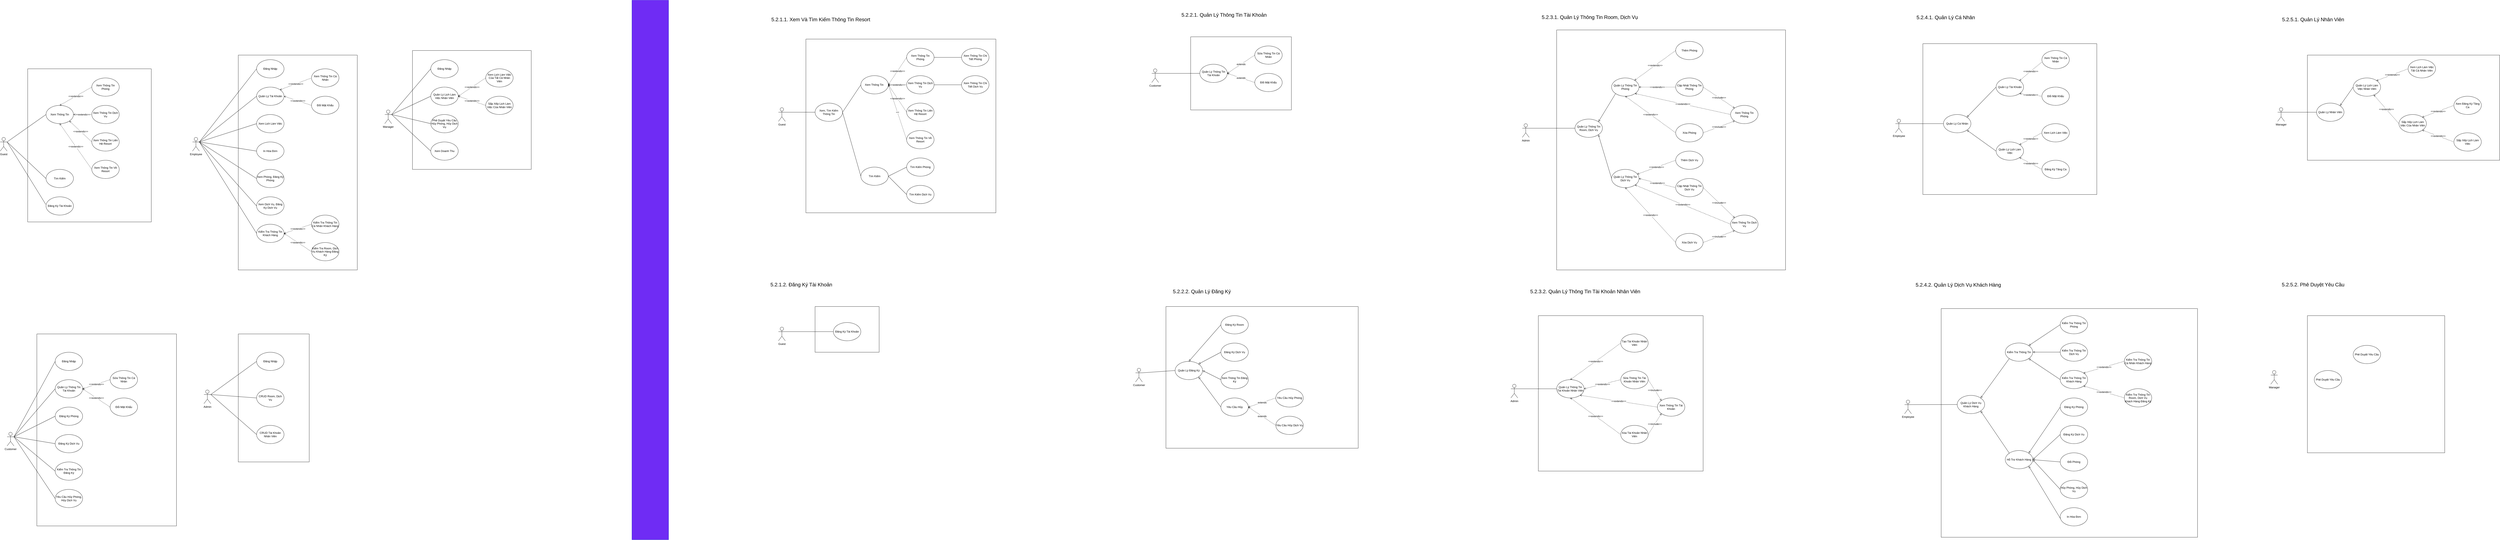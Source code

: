 <mxfile version="21.3.6" type="device">
  <diagram name="Trang-1" id="x630_gOpwR3_4VLiRWL4">
    <mxGraphModel dx="1313" dy="3064" grid="1" gridSize="10" guides="1" tooltips="1" connect="1" arrows="1" fold="1" page="1" pageScale="1" pageWidth="827" pageHeight="1169" math="0" shadow="0">
      <root>
        <mxCell id="0" />
        <mxCell id="1" parent="0" />
        <mxCell id="_CsmnxEu2QW9fXy3xSoc-1" value="" style="swimlane;startSize=0;" vertex="1" parent="1">
          <mxGeometry x="160" y="-880" width="540" height="670" as="geometry" />
        </mxCell>
        <mxCell id="_CsmnxEu2QW9fXy3xSoc-2" value="Xem Thông Tin" style="ellipse;whiteSpace=wrap;html=1;" vertex="1" parent="_CsmnxEu2QW9fXy3xSoc-1">
          <mxGeometry x="80" y="160" width="120" height="80" as="geometry" />
        </mxCell>
        <mxCell id="_CsmnxEu2QW9fXy3xSoc-3" value="Tìm Kiếm" style="ellipse;whiteSpace=wrap;html=1;" vertex="1" parent="_CsmnxEu2QW9fXy3xSoc-1">
          <mxGeometry x="80" y="440" width="120" height="80" as="geometry" />
        </mxCell>
        <mxCell id="_CsmnxEu2QW9fXy3xSoc-4" value="Đăng Ký Tài Khoản" style="ellipse;whiteSpace=wrap;html=1;" vertex="1" parent="_CsmnxEu2QW9fXy3xSoc-1">
          <mxGeometry x="80" y="560" width="120" height="80" as="geometry" />
        </mxCell>
        <mxCell id="_CsmnxEu2QW9fXy3xSoc-254" value="Xem Thông Tin Phòng" style="ellipse;whiteSpace=wrap;html=1;" vertex="1" parent="_CsmnxEu2QW9fXy3xSoc-1">
          <mxGeometry x="280" y="40" width="120" height="80" as="geometry" />
        </mxCell>
        <mxCell id="_CsmnxEu2QW9fXy3xSoc-255" value="Xem Thông Tin Dịch Vụ" style="ellipse;whiteSpace=wrap;html=1;" vertex="1" parent="_CsmnxEu2QW9fXy3xSoc-1">
          <mxGeometry x="280" y="160" width="120" height="80" as="geometry" />
        </mxCell>
        <mxCell id="_CsmnxEu2QW9fXy3xSoc-256" value="Xem Thông Tin Liên Hệ Resort" style="ellipse;whiteSpace=wrap;html=1;" vertex="1" parent="_CsmnxEu2QW9fXy3xSoc-1">
          <mxGeometry x="280" y="280" width="120" height="80" as="geometry" />
        </mxCell>
        <mxCell id="_CsmnxEu2QW9fXy3xSoc-257" value="Xem Thông Tin Về Resort" style="ellipse;whiteSpace=wrap;html=1;" vertex="1" parent="_CsmnxEu2QW9fXy3xSoc-1">
          <mxGeometry x="280" y="400" width="120" height="80" as="geometry" />
        </mxCell>
        <mxCell id="_CsmnxEu2QW9fXy3xSoc-258" value="&amp;lt;&amp;lt;extends&amp;gt;&amp;gt;" style="endArrow=none;html=1;rounded=0;exitX=0.5;exitY=0;exitDx=0;exitDy=0;entryX=0;entryY=0.5;entryDx=0;entryDy=0;dashed=1;startArrow=open;startFill=0;" edge="1" parent="_CsmnxEu2QW9fXy3xSoc-1" target="_CsmnxEu2QW9fXy3xSoc-254" source="_CsmnxEu2QW9fXy3xSoc-2">
          <mxGeometry width="50" height="50" relative="1" as="geometry">
            <mxPoint x="230" y="240" as="sourcePoint" />
            <mxPoint x="270" y="80" as="targetPoint" />
          </mxGeometry>
        </mxCell>
        <mxCell id="_CsmnxEu2QW9fXy3xSoc-259" value="&amp;lt;&amp;lt;extends&amp;gt;&amp;gt;" style="endArrow=none;html=1;rounded=0;exitX=1;exitY=0.5;exitDx=0;exitDy=0;entryX=0;entryY=0.5;entryDx=0;entryDy=0;dashed=1;startArrow=open;startFill=0;" edge="1" parent="_CsmnxEu2QW9fXy3xSoc-1" target="_CsmnxEu2QW9fXy3xSoc-255" source="_CsmnxEu2QW9fXy3xSoc-2">
          <mxGeometry width="50" height="50" relative="1" as="geometry">
            <mxPoint x="230" y="240" as="sourcePoint" />
            <mxPoint x="310" y="280" as="targetPoint" />
          </mxGeometry>
        </mxCell>
        <mxCell id="_CsmnxEu2QW9fXy3xSoc-260" value="&amp;lt;&amp;lt;extends&amp;gt;&amp;gt;" style="endArrow=none;html=1;rounded=0;exitX=1;exitY=1;exitDx=0;exitDy=0;entryX=0;entryY=0.5;entryDx=0;entryDy=0;dashed=1;startArrow=open;startFill=0;" edge="1" parent="_CsmnxEu2QW9fXy3xSoc-1" target="_CsmnxEu2QW9fXy3xSoc-256" source="_CsmnxEu2QW9fXy3xSoc-2">
          <mxGeometry width="50" height="50" relative="1" as="geometry">
            <mxPoint x="230" y="240" as="sourcePoint" />
            <mxPoint x="310" y="320" as="targetPoint" />
          </mxGeometry>
        </mxCell>
        <mxCell id="_CsmnxEu2QW9fXy3xSoc-261" value="&amp;lt;&amp;lt;extends&amp;gt;&amp;gt;" style="endArrow=none;html=1;rounded=0;exitX=0.5;exitY=1;exitDx=0;exitDy=0;entryX=0;entryY=0.5;entryDx=0;entryDy=0;dashed=1;startArrow=open;startFill=0;" edge="1" parent="_CsmnxEu2QW9fXy3xSoc-1" target="_CsmnxEu2QW9fXy3xSoc-257" source="_CsmnxEu2QW9fXy3xSoc-2">
          <mxGeometry width="50" height="50" relative="1" as="geometry">
            <mxPoint x="230" y="240" as="sourcePoint" />
            <mxPoint x="270" y="350" as="targetPoint" />
          </mxGeometry>
        </mxCell>
        <mxCell id="_CsmnxEu2QW9fXy3xSoc-5" value="Guest" style="shape=umlActor;verticalLabelPosition=bottom;verticalAlign=top;html=1;outlineConnect=0;" vertex="1" parent="1">
          <mxGeometry x="40" y="-580" width="30" height="60" as="geometry" />
        </mxCell>
        <mxCell id="_CsmnxEu2QW9fXy3xSoc-6" value="" style="endArrow=none;html=1;rounded=0;exitX=1;exitY=0.333;exitDx=0;exitDy=0;exitPerimeter=0;entryX=0;entryY=0.5;entryDx=0;entryDy=0;" edge="1" parent="1" source="_CsmnxEu2QW9fXy3xSoc-5" target="_CsmnxEu2QW9fXy3xSoc-2">
          <mxGeometry width="50" height="50" relative="1" as="geometry">
            <mxPoint x="100" y="220" as="sourcePoint" />
            <mxPoint x="150" y="170" as="targetPoint" />
          </mxGeometry>
        </mxCell>
        <mxCell id="_CsmnxEu2QW9fXy3xSoc-7" value="" style="endArrow=none;html=1;rounded=0;exitX=1;exitY=0.333;exitDx=0;exitDy=0;exitPerimeter=0;entryX=0;entryY=0.5;entryDx=0;entryDy=0;" edge="1" parent="1" source="_CsmnxEu2QW9fXy3xSoc-5" target="_CsmnxEu2QW9fXy3xSoc-3">
          <mxGeometry width="50" height="50" relative="1" as="geometry">
            <mxPoint x="130" y="410" as="sourcePoint" />
            <mxPoint x="180" y="360" as="targetPoint" />
          </mxGeometry>
        </mxCell>
        <mxCell id="_CsmnxEu2QW9fXy3xSoc-8" value="" style="endArrow=none;html=1;rounded=0;exitX=1;exitY=0.333;exitDx=0;exitDy=0;exitPerimeter=0;entryX=-0.01;entryY=0.413;entryDx=0;entryDy=0;entryPerimeter=0;" edge="1" parent="1" source="_CsmnxEu2QW9fXy3xSoc-5" target="_CsmnxEu2QW9fXy3xSoc-4">
          <mxGeometry width="50" height="50" relative="1" as="geometry">
            <mxPoint x="150" y="420" as="sourcePoint" />
            <mxPoint x="200" y="370" as="targetPoint" />
          </mxGeometry>
        </mxCell>
        <mxCell id="_CsmnxEu2QW9fXy3xSoc-9" value="" style="swimlane;startSize=0;" vertex="1" parent="1">
          <mxGeometry x="200" y="280" width="610" height="840" as="geometry" />
        </mxCell>
        <mxCell id="_CsmnxEu2QW9fXy3xSoc-10" value="Đăng Ký Phòng" style="ellipse;whiteSpace=wrap;html=1;" vertex="1" parent="_CsmnxEu2QW9fXy3xSoc-9">
          <mxGeometry x="80" y="320" width="120" height="80" as="geometry" />
        </mxCell>
        <mxCell id="_CsmnxEu2QW9fXy3xSoc-11" value="Đăng Ký Dịch Vụ" style="ellipse;whiteSpace=wrap;html=1;" vertex="1" parent="_CsmnxEu2QW9fXy3xSoc-9">
          <mxGeometry x="80" y="440" width="120" height="80" as="geometry" />
        </mxCell>
        <mxCell id="_CsmnxEu2QW9fXy3xSoc-12" value="Kiểm Tra Thông Tin Đăng Ký" style="ellipse;whiteSpace=wrap;html=1;" vertex="1" parent="_CsmnxEu2QW9fXy3xSoc-9">
          <mxGeometry x="80" y="560" width="120" height="80" as="geometry" />
        </mxCell>
        <mxCell id="_CsmnxEu2QW9fXy3xSoc-13" value="Yêu Cầu Hủy Phòng, Hủy Dịch Vụ" style="ellipse;whiteSpace=wrap;html=1;" vertex="1" parent="_CsmnxEu2QW9fXy3xSoc-9">
          <mxGeometry x="80" y="680" width="120" height="80" as="geometry" />
        </mxCell>
        <mxCell id="_CsmnxEu2QW9fXy3xSoc-14" value="Đăng Nhập" style="ellipse;whiteSpace=wrap;html=1;" vertex="1" parent="_CsmnxEu2QW9fXy3xSoc-9">
          <mxGeometry x="80" y="80" width="120" height="80" as="geometry" />
        </mxCell>
        <mxCell id="_CsmnxEu2QW9fXy3xSoc-15" value="Quản Lý Thông Tin Tài Khoản" style="ellipse;whiteSpace=wrap;html=1;" vertex="1" parent="_CsmnxEu2QW9fXy3xSoc-9">
          <mxGeometry x="80" y="200" width="120" height="80" as="geometry" />
        </mxCell>
        <mxCell id="_CsmnxEu2QW9fXy3xSoc-16" value="Sửa Thông Tin Cá Nhân" style="ellipse;whiteSpace=wrap;html=1;" vertex="1" parent="_CsmnxEu2QW9fXy3xSoc-9">
          <mxGeometry x="320" y="160" width="120" height="80" as="geometry" />
        </mxCell>
        <mxCell id="_CsmnxEu2QW9fXy3xSoc-17" value="Đổi Mật Khẩu" style="ellipse;whiteSpace=wrap;html=1;" vertex="1" parent="_CsmnxEu2QW9fXy3xSoc-9">
          <mxGeometry x="320" y="280" width="120" height="80" as="geometry" />
        </mxCell>
        <mxCell id="_CsmnxEu2QW9fXy3xSoc-18" value="&amp;lt;&amp;lt;extends&amp;gt;&amp;gt;" style="endArrow=none;html=1;rounded=0;exitX=1;exitY=0.5;exitDx=0;exitDy=0;entryX=0;entryY=0.5;entryDx=0;entryDy=0;startArrow=open;startFill=0;dashed=1;" edge="1" parent="_CsmnxEu2QW9fXy3xSoc-9" source="_CsmnxEu2QW9fXy3xSoc-15" target="_CsmnxEu2QW9fXy3xSoc-16">
          <mxGeometry width="50" height="50" relative="1" as="geometry">
            <mxPoint x="230" y="180" as="sourcePoint" />
            <mxPoint x="280" y="130" as="targetPoint" />
          </mxGeometry>
        </mxCell>
        <mxCell id="_CsmnxEu2QW9fXy3xSoc-19" value="&amp;lt;&amp;lt;extends&amp;gt;&amp;gt;" style="endArrow=none;html=1;rounded=0;exitX=1;exitY=0.5;exitDx=0;exitDy=0;entryX=0;entryY=0.5;entryDx=0;entryDy=0;dashed=1;startArrow=open;startFill=0;" edge="1" parent="_CsmnxEu2QW9fXy3xSoc-9" source="_CsmnxEu2QW9fXy3xSoc-15" target="_CsmnxEu2QW9fXy3xSoc-17">
          <mxGeometry width="50" height="50" relative="1" as="geometry">
            <mxPoint x="230" y="240" as="sourcePoint" />
            <mxPoint x="280" y="190" as="targetPoint" />
          </mxGeometry>
        </mxCell>
        <mxCell id="_CsmnxEu2QW9fXy3xSoc-20" value="Customer" style="shape=umlActor;verticalLabelPosition=bottom;verticalAlign=top;html=1;outlineConnect=0;" vertex="1" parent="1">
          <mxGeometry x="70" y="710" width="30" height="60" as="geometry" />
        </mxCell>
        <mxCell id="_CsmnxEu2QW9fXy3xSoc-21" value="" style="endArrow=none;html=1;rounded=0;exitX=1;exitY=0.333;exitDx=0;exitDy=0;exitPerimeter=0;entryX=0;entryY=0.5;entryDx=0;entryDy=0;" edge="1" parent="1" source="_CsmnxEu2QW9fXy3xSoc-20" target="_CsmnxEu2QW9fXy3xSoc-10">
          <mxGeometry width="50" height="50" relative="1" as="geometry">
            <mxPoint x="150" y="780" as="sourcePoint" />
            <mxPoint x="200" y="730" as="targetPoint" />
          </mxGeometry>
        </mxCell>
        <mxCell id="_CsmnxEu2QW9fXy3xSoc-22" value="" style="endArrow=none;html=1;rounded=0;exitX=1;exitY=0.333;exitDx=0;exitDy=0;exitPerimeter=0;entryX=0;entryY=0.5;entryDx=0;entryDy=0;" edge="1" parent="1" source="_CsmnxEu2QW9fXy3xSoc-20" target="_CsmnxEu2QW9fXy3xSoc-11">
          <mxGeometry width="50" height="50" relative="1" as="geometry">
            <mxPoint x="110" y="760" as="sourcePoint" />
            <mxPoint x="160" y="710" as="targetPoint" />
          </mxGeometry>
        </mxCell>
        <mxCell id="_CsmnxEu2QW9fXy3xSoc-23" value="" style="endArrow=none;html=1;rounded=0;exitX=1;exitY=0.333;exitDx=0;exitDy=0;exitPerimeter=0;entryX=0;entryY=0.5;entryDx=0;entryDy=0;" edge="1" parent="1" source="_CsmnxEu2QW9fXy3xSoc-20" target="_CsmnxEu2QW9fXy3xSoc-12">
          <mxGeometry width="50" height="50" relative="1" as="geometry">
            <mxPoint x="90" y="1030" as="sourcePoint" />
            <mxPoint x="140" y="980" as="targetPoint" />
          </mxGeometry>
        </mxCell>
        <mxCell id="_CsmnxEu2QW9fXy3xSoc-24" value="" style="endArrow=none;html=1;rounded=0;exitX=1;exitY=0.333;exitDx=0;exitDy=0;exitPerimeter=0;entryX=0;entryY=0.5;entryDx=0;entryDy=0;" edge="1" parent="1" source="_CsmnxEu2QW9fXy3xSoc-20" target="_CsmnxEu2QW9fXy3xSoc-13">
          <mxGeometry width="50" height="50" relative="1" as="geometry">
            <mxPoint x="130" y="1060" as="sourcePoint" />
            <mxPoint x="180" y="1010" as="targetPoint" />
          </mxGeometry>
        </mxCell>
        <mxCell id="_CsmnxEu2QW9fXy3xSoc-25" value="" style="endArrow=none;html=1;rounded=0;exitX=1;exitY=0.333;exitDx=0;exitDy=0;exitPerimeter=0;entryX=0;entryY=0.5;entryDx=0;entryDy=0;" edge="1" parent="1" source="_CsmnxEu2QW9fXy3xSoc-20" target="_CsmnxEu2QW9fXy3xSoc-14">
          <mxGeometry width="50" height="50" relative="1" as="geometry">
            <mxPoint x="140" y="720" as="sourcePoint" />
            <mxPoint x="190" y="670" as="targetPoint" />
          </mxGeometry>
        </mxCell>
        <mxCell id="_CsmnxEu2QW9fXy3xSoc-26" value="" style="endArrow=none;html=1;rounded=0;exitX=1;exitY=0.333;exitDx=0;exitDy=0;exitPerimeter=0;entryX=0;entryY=0.5;entryDx=0;entryDy=0;" edge="1" parent="1" source="_CsmnxEu2QW9fXy3xSoc-20" target="_CsmnxEu2QW9fXy3xSoc-15">
          <mxGeometry width="50" height="50" relative="1" as="geometry">
            <mxPoint x="120" y="720" as="sourcePoint" />
            <mxPoint x="170" y="670" as="targetPoint" />
          </mxGeometry>
        </mxCell>
        <mxCell id="_CsmnxEu2QW9fXy3xSoc-27" value="" style="swimlane;startSize=0;" vertex="1" parent="1">
          <mxGeometry x="1080" y="280" width="310" height="560" as="geometry" />
        </mxCell>
        <mxCell id="_CsmnxEu2QW9fXy3xSoc-28" value="CRUD Tài Khoản Nhân Viên" style="ellipse;whiteSpace=wrap;html=1;" vertex="1" parent="_CsmnxEu2QW9fXy3xSoc-27">
          <mxGeometry x="80" y="400" width="120" height="80" as="geometry" />
        </mxCell>
        <mxCell id="_CsmnxEu2QW9fXy3xSoc-29" value="CRUD Room, Dịch Vụ" style="ellipse;whiteSpace=wrap;html=1;" vertex="1" parent="_CsmnxEu2QW9fXy3xSoc-27">
          <mxGeometry x="80" y="240" width="120" height="80" as="geometry" />
        </mxCell>
        <mxCell id="_CsmnxEu2QW9fXy3xSoc-30" value="Đăng Nhập" style="ellipse;whiteSpace=wrap;html=1;" vertex="1" parent="_CsmnxEu2QW9fXy3xSoc-27">
          <mxGeometry x="80" y="80" width="120" height="80" as="geometry" />
        </mxCell>
        <mxCell id="_CsmnxEu2QW9fXy3xSoc-31" value="Admin" style="shape=umlActor;verticalLabelPosition=bottom;verticalAlign=top;html=1;outlineConnect=0;" vertex="1" parent="1">
          <mxGeometry x="930" y="525" width="30" height="60" as="geometry" />
        </mxCell>
        <mxCell id="_CsmnxEu2QW9fXy3xSoc-32" value="" style="swimlane;startSize=0;" vertex="1" parent="1">
          <mxGeometry x="1080" y="-940" width="520" height="940" as="geometry" />
        </mxCell>
        <mxCell id="_CsmnxEu2QW9fXy3xSoc-33" value="Xem Lịch Làm Việc" style="ellipse;whiteSpace=wrap;html=1;" vertex="1" parent="_CsmnxEu2QW9fXy3xSoc-32">
          <mxGeometry x="80" y="260" width="120" height="80" as="geometry" />
        </mxCell>
        <mxCell id="_CsmnxEu2QW9fXy3xSoc-34" value="Đăng Nhập" style="ellipse;whiteSpace=wrap;html=1;" vertex="1" parent="_CsmnxEu2QW9fXy3xSoc-32">
          <mxGeometry x="80" y="20" width="120" height="80" as="geometry" />
        </mxCell>
        <mxCell id="_CsmnxEu2QW9fXy3xSoc-35" value="Xem Phòng, Đăng Ký Phòng" style="ellipse;whiteSpace=wrap;html=1;" vertex="1" parent="_CsmnxEu2QW9fXy3xSoc-32">
          <mxGeometry x="80" y="500" width="120" height="80" as="geometry" />
        </mxCell>
        <mxCell id="_CsmnxEu2QW9fXy3xSoc-36" value="Xem Dịch Vụ, Đăng Ký Dịch Vụ" style="ellipse;whiteSpace=wrap;html=1;" vertex="1" parent="_CsmnxEu2QW9fXy3xSoc-32">
          <mxGeometry x="80" y="620" width="120" height="80" as="geometry" />
        </mxCell>
        <mxCell id="_CsmnxEu2QW9fXy3xSoc-37" value="Kiểm Tra Thông Tin Khách Hàng" style="ellipse;whiteSpace=wrap;html=1;" vertex="1" parent="_CsmnxEu2QW9fXy3xSoc-32">
          <mxGeometry x="80" y="740" width="120" height="80" as="geometry" />
        </mxCell>
        <mxCell id="_CsmnxEu2QW9fXy3xSoc-38" value="Kiểm Tra Room, Dịch Vụ Khách Hàng Đăng Ký" style="ellipse;whiteSpace=wrap;html=1;" vertex="1" parent="_CsmnxEu2QW9fXy3xSoc-32">
          <mxGeometry x="320" y="820" width="120" height="80" as="geometry" />
        </mxCell>
        <mxCell id="_CsmnxEu2QW9fXy3xSoc-39" value="&amp;lt;&amp;lt;extends&amp;gt;&amp;gt;" style="endArrow=none;html=1;rounded=0;exitX=1;exitY=0.5;exitDx=0;exitDy=0;entryX=0;entryY=0.5;entryDx=0;entryDy=0;dashed=1;startArrow=open;startFill=0;" edge="1" parent="_CsmnxEu2QW9fXy3xSoc-32" source="_CsmnxEu2QW9fXy3xSoc-37" target="_CsmnxEu2QW9fXy3xSoc-38">
          <mxGeometry width="50" height="50" relative="1" as="geometry">
            <mxPoint x="230" y="630" as="sourcePoint" />
            <mxPoint x="280" y="580" as="targetPoint" />
          </mxGeometry>
        </mxCell>
        <mxCell id="_CsmnxEu2QW9fXy3xSoc-40" value="Kiểm Tra Thông Tin Cá Nhân Khách Hàng" style="ellipse;whiteSpace=wrap;html=1;" vertex="1" parent="_CsmnxEu2QW9fXy3xSoc-32">
          <mxGeometry x="320" y="700" width="120" height="80" as="geometry" />
        </mxCell>
        <mxCell id="_CsmnxEu2QW9fXy3xSoc-41" value="&amp;lt;&amp;lt;extends&amp;gt;&amp;gt;" style="endArrow=none;html=1;rounded=0;exitX=1;exitY=0.5;exitDx=0;exitDy=0;entryX=0;entryY=0.5;entryDx=0;entryDy=0;dashed=1;startArrow=open;startFill=0;" edge="1" parent="_CsmnxEu2QW9fXy3xSoc-32" source="_CsmnxEu2QW9fXy3xSoc-37" target="_CsmnxEu2QW9fXy3xSoc-40">
          <mxGeometry width="50" height="50" relative="1" as="geometry">
            <mxPoint x="200" y="830" as="sourcePoint" />
            <mxPoint x="250" y="780" as="targetPoint" />
          </mxGeometry>
        </mxCell>
        <mxCell id="_CsmnxEu2QW9fXy3xSoc-42" value="In Hóa Đơn" style="ellipse;whiteSpace=wrap;html=1;" vertex="1" parent="_CsmnxEu2QW9fXy3xSoc-32">
          <mxGeometry x="80" y="380" width="120" height="80" as="geometry" />
        </mxCell>
        <mxCell id="_CsmnxEu2QW9fXy3xSoc-43" value="Quản Lý Tài Khoản" style="ellipse;whiteSpace=wrap;html=1;" vertex="1" parent="_CsmnxEu2QW9fXy3xSoc-32">
          <mxGeometry x="80" y="140" width="120" height="80" as="geometry" />
        </mxCell>
        <mxCell id="_CsmnxEu2QW9fXy3xSoc-44" value="Đổi Mật Khẩu" style="ellipse;whiteSpace=wrap;html=1;" vertex="1" parent="_CsmnxEu2QW9fXy3xSoc-32">
          <mxGeometry x="320" y="180" width="120" height="80" as="geometry" />
        </mxCell>
        <mxCell id="_CsmnxEu2QW9fXy3xSoc-45" value="&amp;lt;&amp;lt;extends&amp;gt;&amp;gt;" style="endArrow=none;html=1;rounded=0;exitX=1;exitY=0.5;exitDx=0;exitDy=0;entryX=0;entryY=0.5;entryDx=0;entryDy=0;dashed=1;startArrow=open;startFill=0;" edge="1" parent="_CsmnxEu2QW9fXy3xSoc-32" source="_CsmnxEu2QW9fXy3xSoc-43" target="_CsmnxEu2QW9fXy3xSoc-44">
          <mxGeometry width="50" height="50" relative="1" as="geometry">
            <mxPoint x="270" y="240" as="sourcePoint" />
            <mxPoint x="320" y="190" as="targetPoint" />
          </mxGeometry>
        </mxCell>
        <mxCell id="_CsmnxEu2QW9fXy3xSoc-46" value="Xem Thông Tin Cá Nhân" style="ellipse;whiteSpace=wrap;html=1;" vertex="1" parent="_CsmnxEu2QW9fXy3xSoc-32">
          <mxGeometry x="320" y="60" width="120" height="80" as="geometry" />
        </mxCell>
        <mxCell id="_CsmnxEu2QW9fXy3xSoc-47" value="&amp;lt;&amp;lt;extends&amp;gt;&amp;gt;" style="endArrow=none;html=1;rounded=0;exitX=1;exitY=0;exitDx=0;exitDy=0;entryX=0;entryY=0.5;entryDx=0;entryDy=0;dashed=1;startArrow=open;startFill=0;" edge="1" parent="_CsmnxEu2QW9fXy3xSoc-32" source="_CsmnxEu2QW9fXy3xSoc-43" target="_CsmnxEu2QW9fXy3xSoc-46">
          <mxGeometry width="50" height="50" relative="1" as="geometry">
            <mxPoint x="250" y="120" as="sourcePoint" />
            <mxPoint x="300" y="70" as="targetPoint" />
          </mxGeometry>
        </mxCell>
        <mxCell id="_CsmnxEu2QW9fXy3xSoc-48" value="Employee" style="shape=umlActor;verticalLabelPosition=bottom;verticalAlign=top;html=1;outlineConnect=0;" vertex="1" parent="1">
          <mxGeometry x="880" y="-580" width="30" height="60" as="geometry" />
        </mxCell>
        <mxCell id="_CsmnxEu2QW9fXy3xSoc-49" value="" style="endArrow=none;html=1;rounded=0;exitX=1;exitY=0.333;exitDx=0;exitDy=0;exitPerimeter=0;entryX=0;entryY=0.5;entryDx=0;entryDy=0;" edge="1" parent="1" source="_CsmnxEu2QW9fXy3xSoc-48" target="_CsmnxEu2QW9fXy3xSoc-34">
          <mxGeometry width="50" height="50" relative="1" as="geometry">
            <mxPoint x="1020" y="-750" as="sourcePoint" />
            <mxPoint x="1070" y="-800" as="targetPoint" />
          </mxGeometry>
        </mxCell>
        <mxCell id="_CsmnxEu2QW9fXy3xSoc-50" value="" style="endArrow=none;html=1;rounded=0;exitX=1;exitY=0.333;exitDx=0;exitDy=0;exitPerimeter=0;entryX=0;entryY=0.5;entryDx=0;entryDy=0;" edge="1" parent="1" source="_CsmnxEu2QW9fXy3xSoc-48" target="_CsmnxEu2QW9fXy3xSoc-33">
          <mxGeometry width="50" height="50" relative="1" as="geometry">
            <mxPoint x="980" y="-560" as="sourcePoint" />
            <mxPoint x="1030" y="-610" as="targetPoint" />
          </mxGeometry>
        </mxCell>
        <mxCell id="_CsmnxEu2QW9fXy3xSoc-51" value="" style="endArrow=none;html=1;rounded=0;exitX=1;exitY=0.333;exitDx=0;exitDy=0;exitPerimeter=0;entryX=0;entryY=0.5;entryDx=0;entryDy=0;" edge="1" parent="1" source="_CsmnxEu2QW9fXy3xSoc-48" target="_CsmnxEu2QW9fXy3xSoc-42">
          <mxGeometry width="50" height="50" relative="1" as="geometry">
            <mxPoint x="970" y="-560" as="sourcePoint" />
            <mxPoint x="1020" y="-610" as="targetPoint" />
          </mxGeometry>
        </mxCell>
        <mxCell id="_CsmnxEu2QW9fXy3xSoc-52" value="" style="endArrow=none;html=1;rounded=0;exitX=1;exitY=0.333;exitDx=0;exitDy=0;exitPerimeter=0;entryX=0;entryY=0.5;entryDx=0;entryDy=0;" edge="1" parent="1" source="_CsmnxEu2QW9fXy3xSoc-48" target="_CsmnxEu2QW9fXy3xSoc-35">
          <mxGeometry width="50" height="50" relative="1" as="geometry">
            <mxPoint x="1040" y="-480" as="sourcePoint" />
            <mxPoint x="1090" y="-530" as="targetPoint" />
          </mxGeometry>
        </mxCell>
        <mxCell id="_CsmnxEu2QW9fXy3xSoc-53" value="" style="endArrow=none;html=1;rounded=0;exitX=1;exitY=0.333;exitDx=0;exitDy=0;exitPerimeter=0;entryX=0;entryY=0.5;entryDx=0;entryDy=0;" edge="1" parent="1" source="_CsmnxEu2QW9fXy3xSoc-48" target="_CsmnxEu2QW9fXy3xSoc-36">
          <mxGeometry width="50" height="50" relative="1" as="geometry">
            <mxPoint x="1010" y="-450" as="sourcePoint" />
            <mxPoint x="1060" y="-500" as="targetPoint" />
          </mxGeometry>
        </mxCell>
        <mxCell id="_CsmnxEu2QW9fXy3xSoc-54" value="" style="endArrow=none;html=1;rounded=0;exitX=1;exitY=0.333;exitDx=0;exitDy=0;exitPerimeter=0;entryX=0;entryY=0.5;entryDx=0;entryDy=0;" edge="1" parent="1" source="_CsmnxEu2QW9fXy3xSoc-48" target="_CsmnxEu2QW9fXy3xSoc-37">
          <mxGeometry width="50" height="50" relative="1" as="geometry">
            <mxPoint x="990" y="-400" as="sourcePoint" />
            <mxPoint x="1040" y="-450" as="targetPoint" />
          </mxGeometry>
        </mxCell>
        <mxCell id="_CsmnxEu2QW9fXy3xSoc-55" value="" style="endArrow=none;html=1;rounded=0;exitX=1;exitY=0.333;exitDx=0;exitDy=0;exitPerimeter=0;entryX=0;entryY=0.5;entryDx=0;entryDy=0;" edge="1" parent="1" source="_CsmnxEu2QW9fXy3xSoc-31" target="_CsmnxEu2QW9fXy3xSoc-30">
          <mxGeometry width="50" height="50" relative="1" as="geometry">
            <mxPoint x="1020" y="450" as="sourcePoint" />
            <mxPoint x="1070" y="400" as="targetPoint" />
          </mxGeometry>
        </mxCell>
        <mxCell id="_CsmnxEu2QW9fXy3xSoc-56" value="" style="endArrow=none;html=1;rounded=0;exitX=1;exitY=0.333;exitDx=0;exitDy=0;exitPerimeter=0;entryX=0;entryY=0.5;entryDx=0;entryDy=0;" edge="1" parent="1" source="_CsmnxEu2QW9fXy3xSoc-31" target="_CsmnxEu2QW9fXy3xSoc-29">
          <mxGeometry width="50" height="50" relative="1" as="geometry">
            <mxPoint x="1020" y="630" as="sourcePoint" />
            <mxPoint x="1070" y="580" as="targetPoint" />
          </mxGeometry>
        </mxCell>
        <mxCell id="_CsmnxEu2QW9fXy3xSoc-57" value="" style="endArrow=none;html=1;rounded=0;exitX=1;exitY=0.333;exitDx=0;exitDy=0;exitPerimeter=0;entryX=0;entryY=0.5;entryDx=0;entryDy=0;" edge="1" parent="1" source="_CsmnxEu2QW9fXy3xSoc-31" target="_CsmnxEu2QW9fXy3xSoc-28">
          <mxGeometry width="50" height="50" relative="1" as="geometry">
            <mxPoint x="930" y="770" as="sourcePoint" />
            <mxPoint x="980" y="720" as="targetPoint" />
          </mxGeometry>
        </mxCell>
        <mxCell id="_CsmnxEu2QW9fXy3xSoc-58" value="" style="swimlane;startSize=0;" vertex="1" parent="1">
          <mxGeometry x="1841" y="-960" width="519" height="520" as="geometry" />
        </mxCell>
        <mxCell id="_CsmnxEu2QW9fXy3xSoc-59" value="Đăng Nhập" style="ellipse;whiteSpace=wrap;html=1;" vertex="1" parent="_CsmnxEu2QW9fXy3xSoc-58">
          <mxGeometry x="80" y="40" width="120" height="80" as="geometry" />
        </mxCell>
        <mxCell id="_CsmnxEu2QW9fXy3xSoc-60" value="Quản Lý Lịch Làm Việc Nhân Viên" style="ellipse;whiteSpace=wrap;html=1;" vertex="1" parent="_CsmnxEu2QW9fXy3xSoc-58">
          <mxGeometry x="80" y="160" width="120" height="80" as="geometry" />
        </mxCell>
        <mxCell id="_CsmnxEu2QW9fXy3xSoc-61" value="Phê Duyệt Yêu Cầu Hủy Phòng, Hủy Dịch Vụ" style="ellipse;whiteSpace=wrap;html=1;" vertex="1" parent="_CsmnxEu2QW9fXy3xSoc-58">
          <mxGeometry x="80" y="280" width="120" height="80" as="geometry" />
        </mxCell>
        <mxCell id="_CsmnxEu2QW9fXy3xSoc-62" value="Xem Doanh Thu" style="ellipse;whiteSpace=wrap;html=1;" vertex="1" parent="_CsmnxEu2QW9fXy3xSoc-58">
          <mxGeometry x="80" y="400" width="120" height="80" as="geometry" />
        </mxCell>
        <mxCell id="_CsmnxEu2QW9fXy3xSoc-63" value="Xem Lịch Làm Việc Của Tất Cả Nhân Viên" style="ellipse;whiteSpace=wrap;html=1;" vertex="1" parent="_CsmnxEu2QW9fXy3xSoc-58">
          <mxGeometry x="320" y="80" width="120" height="80" as="geometry" />
        </mxCell>
        <mxCell id="_CsmnxEu2QW9fXy3xSoc-64" value="Sắp Xếp Lịch Làm Việc Của Nhân Viên" style="ellipse;whiteSpace=wrap;html=1;" vertex="1" parent="_CsmnxEu2QW9fXy3xSoc-58">
          <mxGeometry x="320" y="200" width="120" height="80" as="geometry" />
        </mxCell>
        <mxCell id="_CsmnxEu2QW9fXy3xSoc-65" value="&amp;lt;&amp;lt;extends&amp;gt;&amp;gt;" style="endArrow=none;html=1;rounded=0;exitX=1;exitY=0.5;exitDx=0;exitDy=0;entryX=0;entryY=0.5;entryDx=0;entryDy=0;dashed=1;startArrow=open;startFill=0;" edge="1" parent="_CsmnxEu2QW9fXy3xSoc-58" source="_CsmnxEu2QW9fXy3xSoc-60" target="_CsmnxEu2QW9fXy3xSoc-63">
          <mxGeometry width="50" height="50" relative="1" as="geometry">
            <mxPoint x="280" y="180" as="sourcePoint" />
            <mxPoint x="330" y="130" as="targetPoint" />
          </mxGeometry>
        </mxCell>
        <mxCell id="_CsmnxEu2QW9fXy3xSoc-66" value="&amp;lt;&amp;lt;extends&amp;gt;&amp;gt;" style="endArrow=none;html=1;rounded=0;exitX=1;exitY=0.5;exitDx=0;exitDy=0;entryX=0;entryY=0.5;entryDx=0;entryDy=0;dashed=1;startArrow=open;startFill=0;" edge="1" parent="_CsmnxEu2QW9fXy3xSoc-58" source="_CsmnxEu2QW9fXy3xSoc-60" target="_CsmnxEu2QW9fXy3xSoc-64">
          <mxGeometry width="50" height="50" relative="1" as="geometry">
            <mxPoint x="280" y="250" as="sourcePoint" />
            <mxPoint x="330" y="200" as="targetPoint" />
          </mxGeometry>
        </mxCell>
        <mxCell id="_CsmnxEu2QW9fXy3xSoc-67" value="Manager" style="shape=umlActor;verticalLabelPosition=bottom;verticalAlign=top;html=1;outlineConnect=0;" vertex="1" parent="1">
          <mxGeometry x="1720" y="-700" width="30" height="60" as="geometry" />
        </mxCell>
        <mxCell id="_CsmnxEu2QW9fXy3xSoc-68" value="" style="endArrow=none;html=1;rounded=0;exitX=1;exitY=0.333;exitDx=0;exitDy=0;exitPerimeter=0;entryX=0;entryY=0.5;entryDx=0;entryDy=0;" edge="1" parent="1" source="_CsmnxEu2QW9fXy3xSoc-67" target="_CsmnxEu2QW9fXy3xSoc-59">
          <mxGeometry width="50" height="50" relative="1" as="geometry">
            <mxPoint x="1800" y="-760" as="sourcePoint" />
            <mxPoint x="1850" y="-810" as="targetPoint" />
          </mxGeometry>
        </mxCell>
        <mxCell id="_CsmnxEu2QW9fXy3xSoc-69" value="" style="endArrow=none;html=1;rounded=0;exitX=1;exitY=0.333;exitDx=0;exitDy=0;exitPerimeter=0;entryX=0;entryY=0.5;entryDx=0;entryDy=0;" edge="1" parent="1" source="_CsmnxEu2QW9fXy3xSoc-67" target="_CsmnxEu2QW9fXy3xSoc-60">
          <mxGeometry width="50" height="50" relative="1" as="geometry">
            <mxPoint x="1770" y="-610" as="sourcePoint" />
            <mxPoint x="1820" y="-660" as="targetPoint" />
          </mxGeometry>
        </mxCell>
        <mxCell id="_CsmnxEu2QW9fXy3xSoc-70" value="" style="endArrow=none;html=1;rounded=0;exitX=1;exitY=0.333;exitDx=0;exitDy=0;exitPerimeter=0;entryX=0;entryY=0.5;entryDx=0;entryDy=0;" edge="1" parent="1" source="_CsmnxEu2QW9fXy3xSoc-67" target="_CsmnxEu2QW9fXy3xSoc-61">
          <mxGeometry width="50" height="50" relative="1" as="geometry">
            <mxPoint x="1800" y="-560" as="sourcePoint" />
            <mxPoint x="1850" y="-610" as="targetPoint" />
          </mxGeometry>
        </mxCell>
        <mxCell id="_CsmnxEu2QW9fXy3xSoc-71" value="" style="endArrow=none;html=1;rounded=0;exitX=1;exitY=0.333;exitDx=0;exitDy=0;exitPerimeter=0;entryX=0;entryY=0.5;entryDx=0;entryDy=0;" edge="1" parent="1" source="_CsmnxEu2QW9fXy3xSoc-67" target="_CsmnxEu2QW9fXy3xSoc-62">
          <mxGeometry width="50" height="50" relative="1" as="geometry">
            <mxPoint x="1760" y="-480" as="sourcePoint" />
            <mxPoint x="1810" y="-530" as="targetPoint" />
          </mxGeometry>
        </mxCell>
        <mxCell id="_CsmnxEu2QW9fXy3xSoc-72" value="" style="swimlane;startSize=0;" vertex="1" parent="1">
          <mxGeometry x="3560" y="-1010" width="830" height="760" as="geometry" />
        </mxCell>
        <mxCell id="_CsmnxEu2QW9fXy3xSoc-73" value="Xem Thông Tin&amp;nbsp;" style="ellipse;whiteSpace=wrap;html=1;" vertex="1" parent="_CsmnxEu2QW9fXy3xSoc-72">
          <mxGeometry x="240" y="160" width="120" height="80" as="geometry" />
        </mxCell>
        <mxCell id="_CsmnxEu2QW9fXy3xSoc-74" value="Tìm Kiếm" style="ellipse;whiteSpace=wrap;html=1;" vertex="1" parent="_CsmnxEu2QW9fXy3xSoc-72">
          <mxGeometry x="240" y="560" width="120" height="80" as="geometry" />
        </mxCell>
        <mxCell id="_CsmnxEu2QW9fXy3xSoc-75" value="Tìm Kiếm Phòng" style="ellipse;whiteSpace=wrap;html=1;" vertex="1" parent="_CsmnxEu2QW9fXy3xSoc-72">
          <mxGeometry x="440" y="520" width="120" height="80" as="geometry" />
        </mxCell>
        <mxCell id="_CsmnxEu2QW9fXy3xSoc-76" value="Tìm Kiếm Dịch Vụ" style="ellipse;whiteSpace=wrap;html=1;" vertex="1" parent="_CsmnxEu2QW9fXy3xSoc-72">
          <mxGeometry x="440" y="640" width="120" height="80" as="geometry" />
        </mxCell>
        <mxCell id="_CsmnxEu2QW9fXy3xSoc-77" value="" style="endArrow=none;html=1;rounded=0;exitX=1;exitY=0.5;exitDx=0;exitDy=0;entryX=0;entryY=0.5;entryDx=0;entryDy=0;" edge="1" parent="_CsmnxEu2QW9fXy3xSoc-72" source="_CsmnxEu2QW9fXy3xSoc-74" target="_CsmnxEu2QW9fXy3xSoc-75">
          <mxGeometry width="50" height="50" relative="1" as="geometry">
            <mxPoint x="220" y="530" as="sourcePoint" />
            <mxPoint x="270" y="480" as="targetPoint" />
          </mxGeometry>
        </mxCell>
        <mxCell id="_CsmnxEu2QW9fXy3xSoc-78" value="" style="endArrow=none;html=1;rounded=0;exitX=1;exitY=0.5;exitDx=0;exitDy=0;entryX=0;entryY=0.5;entryDx=0;entryDy=0;" edge="1" parent="_CsmnxEu2QW9fXy3xSoc-72" source="_CsmnxEu2QW9fXy3xSoc-74" target="_CsmnxEu2QW9fXy3xSoc-76">
          <mxGeometry width="50" height="50" relative="1" as="geometry">
            <mxPoint x="230" y="720" as="sourcePoint" />
            <mxPoint x="280" y="670" as="targetPoint" />
          </mxGeometry>
        </mxCell>
        <mxCell id="_CsmnxEu2QW9fXy3xSoc-79" value="Xem Thông Tin Phòng" style="ellipse;whiteSpace=wrap;html=1;" vertex="1" parent="_CsmnxEu2QW9fXy3xSoc-72">
          <mxGeometry x="440" y="40" width="120" height="80" as="geometry" />
        </mxCell>
        <mxCell id="_CsmnxEu2QW9fXy3xSoc-80" value="Xem Thông Tin Dịch Vụ" style="ellipse;whiteSpace=wrap;html=1;" vertex="1" parent="_CsmnxEu2QW9fXy3xSoc-72">
          <mxGeometry x="440" y="160" width="120" height="80" as="geometry" />
        </mxCell>
        <mxCell id="_CsmnxEu2QW9fXy3xSoc-81" value="Xem Thông Tin Liên Hệ Resort" style="ellipse;whiteSpace=wrap;html=1;" vertex="1" parent="_CsmnxEu2QW9fXy3xSoc-72">
          <mxGeometry x="440" y="280" width="120" height="80" as="geometry" />
        </mxCell>
        <mxCell id="_CsmnxEu2QW9fXy3xSoc-82" value="Xem Thông Tin Về Resort" style="ellipse;whiteSpace=wrap;html=1;" vertex="1" parent="_CsmnxEu2QW9fXy3xSoc-72">
          <mxGeometry x="440" y="400" width="120" height="80" as="geometry" />
        </mxCell>
        <mxCell id="_CsmnxEu2QW9fXy3xSoc-83" value="Xem, Tìm Kiếm Thông Tin" style="ellipse;whiteSpace=wrap;html=1;" vertex="1" parent="_CsmnxEu2QW9fXy3xSoc-72">
          <mxGeometry x="40" y="280" width="120" height="80" as="geometry" />
        </mxCell>
        <mxCell id="_CsmnxEu2QW9fXy3xSoc-84" value="" style="endArrow=none;html=1;rounded=0;exitX=1;exitY=0.5;exitDx=0;exitDy=0;entryX=0;entryY=0.5;entryDx=0;entryDy=0;" edge="1" parent="_CsmnxEu2QW9fXy3xSoc-72" source="_CsmnxEu2QW9fXy3xSoc-83" target="_CsmnxEu2QW9fXy3xSoc-73">
          <mxGeometry width="50" height="50" relative="1" as="geometry">
            <mxPoint x="-70" y="110" as="sourcePoint" />
            <mxPoint x="-20" y="60" as="targetPoint" />
          </mxGeometry>
        </mxCell>
        <mxCell id="_CsmnxEu2QW9fXy3xSoc-85" value="" style="endArrow=none;html=1;rounded=0;exitX=1;exitY=0.5;exitDx=0;exitDy=0;entryX=0;entryY=0.5;entryDx=0;entryDy=0;" edge="1" parent="_CsmnxEu2QW9fXy3xSoc-72" source="_CsmnxEu2QW9fXy3xSoc-83" target="_CsmnxEu2QW9fXy3xSoc-74">
          <mxGeometry width="50" height="50" relative="1" as="geometry">
            <mxPoint x="-50" y="200" as="sourcePoint" />
            <mxPoint y="150" as="targetPoint" />
          </mxGeometry>
        </mxCell>
        <mxCell id="_CsmnxEu2QW9fXy3xSoc-86" value="&amp;lt;&amp;lt;extends&amp;gt;&amp;gt;" style="endArrow=none;html=1;rounded=0;exitX=1;exitY=0.5;exitDx=0;exitDy=0;entryX=0;entryY=0.5;entryDx=0;entryDy=0;dashed=1;startArrow=open;startFill=0;" edge="1" parent="_CsmnxEu2QW9fXy3xSoc-72" source="_CsmnxEu2QW9fXy3xSoc-73" target="_CsmnxEu2QW9fXy3xSoc-79">
          <mxGeometry width="50" height="50" relative="1" as="geometry">
            <mxPoint x="350" y="90" as="sourcePoint" />
            <mxPoint x="400" y="40" as="targetPoint" />
          </mxGeometry>
        </mxCell>
        <mxCell id="_CsmnxEu2QW9fXy3xSoc-87" value="&amp;lt;&amp;lt;extends&amp;gt;&amp;gt;" style="endArrow=none;html=1;rounded=0;exitX=1;exitY=0.5;exitDx=0;exitDy=0;entryX=0;entryY=0.5;entryDx=0;entryDy=0;dashed=1;startArrow=open;startFill=0;" edge="1" parent="_CsmnxEu2QW9fXy3xSoc-72" source="_CsmnxEu2QW9fXy3xSoc-73" target="_CsmnxEu2QW9fXy3xSoc-80">
          <mxGeometry width="50" height="50" relative="1" as="geometry">
            <mxPoint x="390" y="290" as="sourcePoint" />
            <mxPoint x="440" y="240" as="targetPoint" />
          </mxGeometry>
        </mxCell>
        <mxCell id="_CsmnxEu2QW9fXy3xSoc-88" value="&amp;lt;&amp;lt;extends&amp;gt;&amp;gt;" style="endArrow=none;html=1;rounded=0;exitX=1;exitY=0.5;exitDx=0;exitDy=0;entryX=0;entryY=0.5;entryDx=0;entryDy=0;dashed=1;startArrow=open;startFill=0;" edge="1" parent="_CsmnxEu2QW9fXy3xSoc-72" source="_CsmnxEu2QW9fXy3xSoc-73" target="_CsmnxEu2QW9fXy3xSoc-81">
          <mxGeometry width="50" height="50" relative="1" as="geometry">
            <mxPoint x="380" y="320" as="sourcePoint" />
            <mxPoint x="440" y="280" as="targetPoint" />
          </mxGeometry>
        </mxCell>
        <mxCell id="_CsmnxEu2QW9fXy3xSoc-89" value="&amp;lt;&amp;lt;" style="endArrow=none;html=1;rounded=0;exitX=1;exitY=0.5;exitDx=0;exitDy=0;entryX=0;entryY=0.5;entryDx=0;entryDy=0;dashed=1;startArrow=open;startFill=0;" edge="1" parent="_CsmnxEu2QW9fXy3xSoc-72" source="_CsmnxEu2QW9fXy3xSoc-73" target="_CsmnxEu2QW9fXy3xSoc-82">
          <mxGeometry width="50" height="50" relative="1" as="geometry">
            <mxPoint x="350" y="360" as="sourcePoint" />
            <mxPoint x="400" y="310" as="targetPoint" />
          </mxGeometry>
        </mxCell>
        <mxCell id="_CsmnxEu2QW9fXy3xSoc-90" value="Xem Thông Tin Chi Tiết Phòng" style="ellipse;whiteSpace=wrap;html=1;" vertex="1" parent="_CsmnxEu2QW9fXy3xSoc-72">
          <mxGeometry x="680" y="40" width="120" height="80" as="geometry" />
        </mxCell>
        <mxCell id="_CsmnxEu2QW9fXy3xSoc-91" value="" style="endArrow=none;html=1;rounded=0;exitX=1;exitY=0.5;exitDx=0;exitDy=0;entryX=0;entryY=0.5;entryDx=0;entryDy=0;" edge="1" parent="_CsmnxEu2QW9fXy3xSoc-72" source="_CsmnxEu2QW9fXy3xSoc-79" target="_CsmnxEu2QW9fXy3xSoc-90">
          <mxGeometry width="50" height="50" relative="1" as="geometry">
            <mxPoint x="630" y="150" as="sourcePoint" />
            <mxPoint x="680" y="100" as="targetPoint" />
          </mxGeometry>
        </mxCell>
        <mxCell id="_CsmnxEu2QW9fXy3xSoc-92" value="" style="endArrow=none;html=1;rounded=0;exitX=1;exitY=0.5;exitDx=0;exitDy=0;entryX=0;entryY=0.5;entryDx=0;entryDy=0;" edge="1" parent="_CsmnxEu2QW9fXy3xSoc-72" source="_CsmnxEu2QW9fXy3xSoc-80" target="_CsmnxEu2QW9fXy3xSoc-93">
          <mxGeometry width="50" height="50" relative="1" as="geometry">
            <mxPoint x="620" y="270" as="sourcePoint" />
            <mxPoint x="670" y="220" as="targetPoint" />
          </mxGeometry>
        </mxCell>
        <mxCell id="_CsmnxEu2QW9fXy3xSoc-93" value="Xem Thông Tin Chi Tiết Dịch Vụ" style="ellipse;whiteSpace=wrap;html=1;" vertex="1" parent="_CsmnxEu2QW9fXy3xSoc-72">
          <mxGeometry x="680" y="160" width="120" height="80" as="geometry" />
        </mxCell>
        <mxCell id="_CsmnxEu2QW9fXy3xSoc-94" value="Guest" style="shape=umlActor;verticalLabelPosition=bottom;verticalAlign=top;html=1;outlineConnect=0;" vertex="1" parent="1">
          <mxGeometry x="3440" y="-710" width="30" height="60" as="geometry" />
        </mxCell>
        <mxCell id="_CsmnxEu2QW9fXy3xSoc-95" value="" style="swimlane;startSize=0;fillColor=#0050ef;fontColor=#ffffff;strokeColor=#001DBC;swimlaneFillColor=#6f2cf4;" vertex="1" parent="1">
          <mxGeometry x="2800" y="-1180" width="160" height="2360" as="geometry" />
        </mxCell>
        <mxCell id="_CsmnxEu2QW9fXy3xSoc-96" value="" style="swimlane;startSize=0;" vertex="1" parent="1">
          <mxGeometry x="3600" y="160" width="280" height="200" as="geometry" />
        </mxCell>
        <mxCell id="_CsmnxEu2QW9fXy3xSoc-97" value="Đăng Ký Tài Khoản" style="ellipse;whiteSpace=wrap;html=1;" vertex="1" parent="_CsmnxEu2QW9fXy3xSoc-96">
          <mxGeometry x="80" y="70" width="120" height="80" as="geometry" />
        </mxCell>
        <mxCell id="_CsmnxEu2QW9fXy3xSoc-98" value="Guest" style="shape=umlActor;verticalLabelPosition=bottom;verticalAlign=top;html=1;outlineConnect=0;" vertex="1" parent="1">
          <mxGeometry x="3440" y="250" width="30" height="60" as="geometry" />
        </mxCell>
        <mxCell id="_CsmnxEu2QW9fXy3xSoc-99" value="" style="endArrow=none;html=1;rounded=0;exitX=1;exitY=0.333;exitDx=0;exitDy=0;exitPerimeter=0;entryX=0;entryY=0.5;entryDx=0;entryDy=0;" edge="1" parent="1" source="_CsmnxEu2QW9fXy3xSoc-98" target="_CsmnxEu2QW9fXy3xSoc-97">
          <mxGeometry width="50" height="50" relative="1" as="geometry">
            <mxPoint x="3510" y="230" as="sourcePoint" />
            <mxPoint x="3560" y="180" as="targetPoint" />
          </mxGeometry>
        </mxCell>
        <mxCell id="_CsmnxEu2QW9fXy3xSoc-100" value="&lt;font style=&quot;font-size: 22px;&quot;&gt;5.2.1.1. Xem Và Tìm Kiếm Thông Tin Resort&lt;/font&gt;" style="text;html=1;strokeColor=none;fillColor=none;align=center;verticalAlign=middle;whiteSpace=wrap;rounded=0;" vertex="1" parent="1">
          <mxGeometry x="3400" y="-1110" width="450" height="30" as="geometry" />
        </mxCell>
        <mxCell id="_CsmnxEu2QW9fXy3xSoc-101" value="&lt;font style=&quot;font-size: 22px;&quot;&gt;5.2.1.2. Đăng Ký Tài Khoản&lt;/font&gt;" style="text;html=1;strokeColor=none;fillColor=none;align=center;verticalAlign=middle;whiteSpace=wrap;rounded=0;" vertex="1" parent="1">
          <mxGeometry x="3340" y="50" width="400" height="30" as="geometry" />
        </mxCell>
        <mxCell id="_CsmnxEu2QW9fXy3xSoc-102" value="" style="swimlane;startSize=0;" vertex="1" parent="1">
          <mxGeometry x="5241" y="-1020" width="440" height="320" as="geometry" />
        </mxCell>
        <mxCell id="_CsmnxEu2QW9fXy3xSoc-103" value="Sửa Thông Tin Cá Nhân" style="ellipse;whiteSpace=wrap;html=1;" vertex="1" parent="_CsmnxEu2QW9fXy3xSoc-102">
          <mxGeometry x="280" y="40" width="120" height="80" as="geometry" />
        </mxCell>
        <mxCell id="_CsmnxEu2QW9fXy3xSoc-104" value="Đổi Mật Khẩu" style="ellipse;whiteSpace=wrap;html=1;" vertex="1" parent="_CsmnxEu2QW9fXy3xSoc-102">
          <mxGeometry x="280" y="160" width="120" height="80" as="geometry" />
        </mxCell>
        <mxCell id="_CsmnxEu2QW9fXy3xSoc-105" value="Quản Lý Thông Tin Tài Khoản" style="ellipse;whiteSpace=wrap;html=1;" vertex="1" parent="_CsmnxEu2QW9fXy3xSoc-102">
          <mxGeometry x="40" y="120" width="120" height="80" as="geometry" />
        </mxCell>
        <mxCell id="_CsmnxEu2QW9fXy3xSoc-106" value="extends" style="endArrow=none;html=1;rounded=0;exitX=1;exitY=0.5;exitDx=0;exitDy=0;entryX=0;entryY=0.5;entryDx=0;entryDy=0;dashed=1;startArrow=open;startFill=0;" edge="1" parent="_CsmnxEu2QW9fXy3xSoc-102" source="_CsmnxEu2QW9fXy3xSoc-105" target="_CsmnxEu2QW9fXy3xSoc-103">
          <mxGeometry width="50" height="50" relative="1" as="geometry">
            <mxPoint x="200" y="130" as="sourcePoint" />
            <mxPoint x="250" y="80" as="targetPoint" />
          </mxGeometry>
        </mxCell>
        <mxCell id="_CsmnxEu2QW9fXy3xSoc-107" value="extends" style="endArrow=none;html=1;rounded=0;exitX=1;exitY=0.5;exitDx=0;exitDy=0;entryX=0;entryY=0.5;entryDx=0;entryDy=0;dashed=1;startArrow=open;startFill=0;" edge="1" parent="_CsmnxEu2QW9fXy3xSoc-102" source="_CsmnxEu2QW9fXy3xSoc-105" target="_CsmnxEu2QW9fXy3xSoc-104">
          <mxGeometry width="50" height="50" relative="1" as="geometry">
            <mxPoint x="210" y="250" as="sourcePoint" />
            <mxPoint x="260" y="200" as="targetPoint" />
          </mxGeometry>
        </mxCell>
        <mxCell id="_CsmnxEu2QW9fXy3xSoc-108" value="&lt;font style=&quot;font-size: 22px;&quot;&gt;5.2.2.1. Quản Lý Thông Tin Tài Khoản&amp;nbsp;&lt;/font&gt;" style="text;html=1;strokeColor=none;fillColor=none;align=center;verticalAlign=middle;whiteSpace=wrap;rounded=0;" vertex="1" parent="1">
          <mxGeometry x="5120" y="-1130" width="540" height="30" as="geometry" />
        </mxCell>
        <mxCell id="_CsmnxEu2QW9fXy3xSoc-109" value="Customer" style="shape=umlActor;verticalLabelPosition=bottom;verticalAlign=top;html=1;outlineConnect=0;" vertex="1" parent="1">
          <mxGeometry x="5071" y="-880" width="30" height="60" as="geometry" />
        </mxCell>
        <mxCell id="_CsmnxEu2QW9fXy3xSoc-110" value="" style="endArrow=none;html=1;rounded=0;exitX=1;exitY=0.333;exitDx=0;exitDy=0;exitPerimeter=0;entryX=0;entryY=0.5;entryDx=0;entryDy=0;" edge="1" parent="1" source="_CsmnxEu2QW9fXy3xSoc-109" target="_CsmnxEu2QW9fXy3xSoc-105">
          <mxGeometry width="50" height="50" relative="1" as="geometry">
            <mxPoint x="5201" y="-860" as="sourcePoint" />
            <mxPoint x="5251" y="-910" as="targetPoint" />
          </mxGeometry>
        </mxCell>
        <mxCell id="_CsmnxEu2QW9fXy3xSoc-111" value="&lt;span style=&quot;font-size: 22px;&quot;&gt;5.2.2.2. Quản Lý Đăng Ký&lt;/span&gt;" style="text;html=1;strokeColor=none;fillColor=none;align=center;verticalAlign=middle;whiteSpace=wrap;rounded=0;" vertex="1" parent="1">
          <mxGeometry x="5160" y="80" width="260" height="30" as="geometry" />
        </mxCell>
        <mxCell id="_CsmnxEu2QW9fXy3xSoc-112" value="" style="swimlane;startSize=0;" vertex="1" parent="1">
          <mxGeometry x="5133" y="160" width="840" height="620" as="geometry" />
        </mxCell>
        <mxCell id="_CsmnxEu2QW9fXy3xSoc-113" value="Quản Lý Đăng Ký" style="ellipse;whiteSpace=wrap;html=1;" vertex="1" parent="_CsmnxEu2QW9fXy3xSoc-112">
          <mxGeometry x="40" y="240" width="120" height="80" as="geometry" />
        </mxCell>
        <mxCell id="_CsmnxEu2QW9fXy3xSoc-114" value="Đăng Ký Room" style="ellipse;whiteSpace=wrap;html=1;" vertex="1" parent="_CsmnxEu2QW9fXy3xSoc-112">
          <mxGeometry x="240" y="40" width="120" height="80" as="geometry" />
        </mxCell>
        <mxCell id="_CsmnxEu2QW9fXy3xSoc-115" value="Đăng Ký Dịch Vụ" style="ellipse;whiteSpace=wrap;html=1;" vertex="1" parent="_CsmnxEu2QW9fXy3xSoc-112">
          <mxGeometry x="240" y="160" width="120" height="80" as="geometry" />
        </mxCell>
        <mxCell id="_CsmnxEu2QW9fXy3xSoc-116" value="Xem Thông Tin Đăng Ký" style="ellipse;whiteSpace=wrap;html=1;" vertex="1" parent="_CsmnxEu2QW9fXy3xSoc-112">
          <mxGeometry x="240" y="280" width="120" height="80" as="geometry" />
        </mxCell>
        <mxCell id="_CsmnxEu2QW9fXy3xSoc-117" value="" style="endArrow=none;html=1;rounded=0;exitX=0.5;exitY=0;exitDx=0;exitDy=0;entryX=0;entryY=0.5;entryDx=0;entryDy=0;startArrow=block;startFill=0;" edge="1" parent="_CsmnxEu2QW9fXy3xSoc-112" source="_CsmnxEu2QW9fXy3xSoc-113" target="_CsmnxEu2QW9fXy3xSoc-114">
          <mxGeometry width="50" height="50" relative="1" as="geometry">
            <mxPoint x="210" y="160" as="sourcePoint" />
            <mxPoint x="260" y="110" as="targetPoint" />
          </mxGeometry>
        </mxCell>
        <mxCell id="_CsmnxEu2QW9fXy3xSoc-118" value="" style="endArrow=none;html=1;rounded=0;entryX=0;entryY=0.5;entryDx=0;entryDy=0;startArrow=block;startFill=0;exitX=1;exitY=0;exitDx=0;exitDy=0;" edge="1" parent="_CsmnxEu2QW9fXy3xSoc-112" source="_CsmnxEu2QW9fXy3xSoc-113" target="_CsmnxEu2QW9fXy3xSoc-115">
          <mxGeometry width="50" height="50" relative="1" as="geometry">
            <mxPoint x="160" y="280" as="sourcePoint" />
            <mxPoint x="250" y="220" as="targetPoint" />
          </mxGeometry>
        </mxCell>
        <mxCell id="_CsmnxEu2QW9fXy3xSoc-119" value="" style="endArrow=none;html=1;rounded=0;exitX=1;exitY=0.5;exitDx=0;exitDy=0;entryX=0;entryY=0.5;entryDx=0;entryDy=0;startArrow=block;startFill=0;" edge="1" parent="_CsmnxEu2QW9fXy3xSoc-112" source="_CsmnxEu2QW9fXy3xSoc-113" target="_CsmnxEu2QW9fXy3xSoc-116">
          <mxGeometry width="50" height="50" relative="1" as="geometry">
            <mxPoint x="230" y="360" as="sourcePoint" />
            <mxPoint x="280" y="310" as="targetPoint" />
          </mxGeometry>
        </mxCell>
        <mxCell id="_CsmnxEu2QW9fXy3xSoc-120" value="Yêu Cầu Hủy" style="ellipse;whiteSpace=wrap;html=1;" vertex="1" parent="_CsmnxEu2QW9fXy3xSoc-112">
          <mxGeometry x="240" y="400" width="120" height="80" as="geometry" />
        </mxCell>
        <mxCell id="_CsmnxEu2QW9fXy3xSoc-121" value="" style="endArrow=none;html=1;rounded=0;exitX=1;exitY=1;exitDx=0;exitDy=0;entryX=0;entryY=0.5;entryDx=0;entryDy=0;startArrow=block;startFill=0;" edge="1" parent="_CsmnxEu2QW9fXy3xSoc-112" source="_CsmnxEu2QW9fXy3xSoc-113" target="_CsmnxEu2QW9fXy3xSoc-120">
          <mxGeometry width="50" height="50" relative="1" as="geometry">
            <mxPoint x="140" y="400" as="sourcePoint" />
            <mxPoint x="190" y="350" as="targetPoint" />
          </mxGeometry>
        </mxCell>
        <mxCell id="_CsmnxEu2QW9fXy3xSoc-122" value="Yêu Cầu Hủy Phòng" style="ellipse;whiteSpace=wrap;html=1;" vertex="1" parent="_CsmnxEu2QW9fXy3xSoc-112">
          <mxGeometry x="480" y="360" width="120" height="80" as="geometry" />
        </mxCell>
        <mxCell id="_CsmnxEu2QW9fXy3xSoc-123" value="Yêu Cầu Hủy Dịch Vụ" style="ellipse;whiteSpace=wrap;html=1;" vertex="1" parent="_CsmnxEu2QW9fXy3xSoc-112">
          <mxGeometry x="480" y="480" width="120" height="80" as="geometry" />
        </mxCell>
        <mxCell id="_CsmnxEu2QW9fXy3xSoc-124" value="extends" style="endArrow=none;html=1;rounded=0;exitX=1;exitY=0.5;exitDx=0;exitDy=0;entryX=0;entryY=0.5;entryDx=0;entryDy=0;dashed=1;startArrow=open;startFill=0;" edge="1" parent="_CsmnxEu2QW9fXy3xSoc-112" source="_CsmnxEu2QW9fXy3xSoc-120" target="_CsmnxEu2QW9fXy3xSoc-122">
          <mxGeometry width="50" height="50" relative="1" as="geometry">
            <mxPoint x="370" y="420" as="sourcePoint" />
            <mxPoint x="420" y="370" as="targetPoint" />
          </mxGeometry>
        </mxCell>
        <mxCell id="_CsmnxEu2QW9fXy3xSoc-125" value="extends" style="endArrow=none;html=1;rounded=0;exitX=1;exitY=0.5;exitDx=0;exitDy=0;entryX=0;entryY=0.5;entryDx=0;entryDy=0;startArrow=open;startFill=0;dashed=1;" edge="1" parent="_CsmnxEu2QW9fXy3xSoc-112" source="_CsmnxEu2QW9fXy3xSoc-120" target="_CsmnxEu2QW9fXy3xSoc-123">
          <mxGeometry width="50" height="50" relative="1" as="geometry">
            <mxPoint x="380" y="510" as="sourcePoint" />
            <mxPoint x="430" y="460" as="targetPoint" />
          </mxGeometry>
        </mxCell>
        <mxCell id="_CsmnxEu2QW9fXy3xSoc-134" value="Customer" style="shape=umlActor;verticalLabelPosition=bottom;verticalAlign=top;html=1;outlineConnect=0;" vertex="1" parent="1">
          <mxGeometry x="5000" y="430" width="30" height="60" as="geometry" />
        </mxCell>
        <mxCell id="_CsmnxEu2QW9fXy3xSoc-135" value="" style="endArrow=none;html=1;rounded=0;exitX=1;exitY=0.333;exitDx=0;exitDy=0;exitPerimeter=0;entryX=0;entryY=0.5;entryDx=0;entryDy=0;" edge="1" parent="1" source="_CsmnxEu2QW9fXy3xSoc-94" target="_CsmnxEu2QW9fXy3xSoc-83">
          <mxGeometry width="50" height="50" relative="1" as="geometry">
            <mxPoint x="3570" y="-700" as="sourcePoint" />
            <mxPoint x="3620" y="-750" as="targetPoint" />
          </mxGeometry>
        </mxCell>
        <mxCell id="_CsmnxEu2QW9fXy3xSoc-136" value="" style="endArrow=none;html=1;rounded=0;exitX=1;exitY=0.333;exitDx=0;exitDy=0;exitPerimeter=0;entryX=0;entryY=0.5;entryDx=0;entryDy=0;" edge="1" parent="1" source="_CsmnxEu2QW9fXy3xSoc-134" target="_CsmnxEu2QW9fXy3xSoc-113">
          <mxGeometry width="50" height="50" relative="1" as="geometry">
            <mxPoint x="5120" y="480" as="sourcePoint" />
            <mxPoint x="5170" y="430" as="targetPoint" />
          </mxGeometry>
        </mxCell>
        <mxCell id="_CsmnxEu2QW9fXy3xSoc-137" value="" style="swimlane;startSize=0;" vertex="1" parent="1">
          <mxGeometry x="6840" y="-1050" width="1000" height="1050" as="geometry" />
        </mxCell>
        <mxCell id="_CsmnxEu2QW9fXy3xSoc-138" value="Quản Lý Thông Tin Room, Dịch Vụ" style="ellipse;whiteSpace=wrap;html=1;" vertex="1" parent="_CsmnxEu2QW9fXy3xSoc-137">
          <mxGeometry x="80" y="390" width="120" height="80" as="geometry" />
        </mxCell>
        <mxCell id="_CsmnxEu2QW9fXy3xSoc-139" value="Quản Lý Thông Tin Phòng" style="ellipse;whiteSpace=wrap;html=1;" vertex="1" parent="_CsmnxEu2QW9fXy3xSoc-137">
          <mxGeometry x="240" y="210" width="120" height="80" as="geometry" />
        </mxCell>
        <mxCell id="_CsmnxEu2QW9fXy3xSoc-140" value="Thêm Phòng" style="ellipse;whiteSpace=wrap;html=1;" vertex="1" parent="_CsmnxEu2QW9fXy3xSoc-137">
          <mxGeometry x="520" y="50" width="120" height="80" as="geometry" />
        </mxCell>
        <mxCell id="_CsmnxEu2QW9fXy3xSoc-141" value="Cập Nhật Thông Tin Phòng" style="ellipse;whiteSpace=wrap;html=1;" vertex="1" parent="_CsmnxEu2QW9fXy3xSoc-137">
          <mxGeometry x="520" y="210" width="120" height="80" as="geometry" />
        </mxCell>
        <mxCell id="_CsmnxEu2QW9fXy3xSoc-142" value="Xóa Phòng" style="ellipse;whiteSpace=wrap;html=1;" vertex="1" parent="_CsmnxEu2QW9fXy3xSoc-137">
          <mxGeometry x="520" y="410" width="120" height="80" as="geometry" />
        </mxCell>
        <mxCell id="_CsmnxEu2QW9fXy3xSoc-143" value="Xem Thông Tin Phòng" style="ellipse;whiteSpace=wrap;html=1;" vertex="1" parent="_CsmnxEu2QW9fXy3xSoc-137">
          <mxGeometry x="760" y="330" width="120" height="80" as="geometry" />
        </mxCell>
        <mxCell id="_CsmnxEu2QW9fXy3xSoc-144" value="&amp;lt;&amp;lt;extends&amp;gt;&amp;gt;" style="endArrow=none;html=1;rounded=0;entryX=0;entryY=0.5;entryDx=0;entryDy=0;startArrow=open;startFill=0;dashed=1;" edge="1" parent="_CsmnxEu2QW9fXy3xSoc-137" source="_CsmnxEu2QW9fXy3xSoc-139" target="_CsmnxEu2QW9fXy3xSoc-140">
          <mxGeometry width="50" height="50" relative="1" as="geometry">
            <mxPoint x="380" y="130" as="sourcePoint" />
            <mxPoint x="430" y="80" as="targetPoint" />
          </mxGeometry>
        </mxCell>
        <mxCell id="_CsmnxEu2QW9fXy3xSoc-145" value="&amp;lt;&amp;lt;extends&amp;gt;&amp;gt;" style="endArrow=none;html=1;rounded=0;exitX=1;exitY=0.5;exitDx=0;exitDy=0;entryX=0;entryY=0.5;entryDx=0;entryDy=0;startArrow=open;startFill=0;dashed=1;" edge="1" parent="_CsmnxEu2QW9fXy3xSoc-137" source="_CsmnxEu2QW9fXy3xSoc-139" target="_CsmnxEu2QW9fXy3xSoc-141">
          <mxGeometry width="50" height="50" relative="1" as="geometry">
            <mxPoint x="390" y="180" as="sourcePoint" />
            <mxPoint x="440" y="130" as="targetPoint" />
          </mxGeometry>
        </mxCell>
        <mxCell id="_CsmnxEu2QW9fXy3xSoc-146" value="&amp;lt;&amp;lt;extends&amp;gt;&amp;gt;" style="endArrow=none;html=1;rounded=0;exitX=0.5;exitY=1;exitDx=0;exitDy=0;entryX=0;entryY=0.5;entryDx=0;entryDy=0;dashed=1;startArrow=open;startFill=0;" edge="1" parent="_CsmnxEu2QW9fXy3xSoc-137" source="_CsmnxEu2QW9fXy3xSoc-139" target="_CsmnxEu2QW9fXy3xSoc-142">
          <mxGeometry width="50" height="50" relative="1" as="geometry">
            <mxPoint x="380" y="260" as="sourcePoint" />
            <mxPoint x="430" y="210" as="targetPoint" />
          </mxGeometry>
        </mxCell>
        <mxCell id="_CsmnxEu2QW9fXy3xSoc-147" value="&amp;lt;&amp;lt;extends&amp;gt;&amp;gt;" style="endArrow=none;html=1;rounded=0;exitX=1;exitY=1;exitDx=0;exitDy=0;entryX=0;entryY=0.5;entryDx=0;entryDy=0;dashed=1;startArrow=open;startFill=0;" edge="1" parent="_CsmnxEu2QW9fXy3xSoc-137" source="_CsmnxEu2QW9fXy3xSoc-139" target="_CsmnxEu2QW9fXy3xSoc-143">
          <mxGeometry width="50" height="50" relative="1" as="geometry">
            <mxPoint x="470" y="280" as="sourcePoint" />
            <mxPoint x="520" y="230" as="targetPoint" />
          </mxGeometry>
        </mxCell>
        <mxCell id="_CsmnxEu2QW9fXy3xSoc-148" value="&amp;lt;&amp;lt;include&amp;gt;&amp;gt;" style="endArrow=open;html=1;rounded=0;exitX=1;exitY=0.5;exitDx=0;exitDy=0;entryX=0;entryY=0;entryDx=0;entryDy=0;dashed=1;endFill=0;" edge="1" parent="_CsmnxEu2QW9fXy3xSoc-137" source="_CsmnxEu2QW9fXy3xSoc-141" target="_CsmnxEu2QW9fXy3xSoc-143">
          <mxGeometry width="50" height="50" relative="1" as="geometry">
            <mxPoint x="650" y="120" as="sourcePoint" />
            <mxPoint x="700" y="70" as="targetPoint" />
          </mxGeometry>
        </mxCell>
        <mxCell id="_CsmnxEu2QW9fXy3xSoc-149" value="&amp;lt;&amp;lt;include&amp;gt;&amp;gt;" style="endArrow=open;html=1;rounded=0;exitX=1;exitY=0.5;exitDx=0;exitDy=0;entryX=0;entryY=1;entryDx=0;entryDy=0;dashed=1;endFill=0;" edge="1" parent="_CsmnxEu2QW9fXy3xSoc-137" source="_CsmnxEu2QW9fXy3xSoc-142" target="_CsmnxEu2QW9fXy3xSoc-143">
          <mxGeometry width="50" height="50" relative="1" as="geometry">
            <mxPoint x="610" y="370" as="sourcePoint" />
            <mxPoint x="660" y="320" as="targetPoint" />
          </mxGeometry>
        </mxCell>
        <mxCell id="_CsmnxEu2QW9fXy3xSoc-150" value="" style="endArrow=none;html=1;rounded=0;exitX=1;exitY=0;exitDx=0;exitDy=0;entryX=0;entryY=1;entryDx=0;entryDy=0;startArrow=block;startFill=0;" edge="1" parent="_CsmnxEu2QW9fXy3xSoc-137" source="_CsmnxEu2QW9fXy3xSoc-138" target="_CsmnxEu2QW9fXy3xSoc-139">
          <mxGeometry width="50" height="50" relative="1" as="geometry">
            <mxPoint x="220" y="340" as="sourcePoint" />
            <mxPoint x="270" y="290" as="targetPoint" />
          </mxGeometry>
        </mxCell>
        <mxCell id="_CsmnxEu2QW9fXy3xSoc-151" value="" style="endArrow=none;html=1;rounded=0;exitX=1;exitY=1;exitDx=0;exitDy=0;entryX=0;entryY=0.5;entryDx=0;entryDy=0;startArrow=block;startFill=0;" edge="1" parent="_CsmnxEu2QW9fXy3xSoc-137" source="_CsmnxEu2QW9fXy3xSoc-138" target="_CsmnxEu2QW9fXy3xSoc-152">
          <mxGeometry width="50" height="50" relative="1" as="geometry">
            <mxPoint x="230" y="560" as="sourcePoint" />
            <mxPoint x="257.574" y="621.716" as="targetPoint" />
          </mxGeometry>
        </mxCell>
        <mxCell id="_CsmnxEu2QW9fXy3xSoc-152" value="Quản Lý Thông Tin Dịch Vụ" style="ellipse;whiteSpace=wrap;html=1;" vertex="1" parent="_CsmnxEu2QW9fXy3xSoc-137">
          <mxGeometry x="240" y="610" width="120" height="80" as="geometry" />
        </mxCell>
        <mxCell id="_CsmnxEu2QW9fXy3xSoc-153" value="Thêm Dịch Vụ" style="ellipse;whiteSpace=wrap;html=1;" vertex="1" parent="_CsmnxEu2QW9fXy3xSoc-137">
          <mxGeometry x="520" y="530" width="120" height="80" as="geometry" />
        </mxCell>
        <mxCell id="_CsmnxEu2QW9fXy3xSoc-154" value="Cập Nhật Thông Tin Dịch Vụ" style="ellipse;whiteSpace=wrap;html=1;" vertex="1" parent="_CsmnxEu2QW9fXy3xSoc-137">
          <mxGeometry x="520" y="650" width="120" height="80" as="geometry" />
        </mxCell>
        <mxCell id="_CsmnxEu2QW9fXy3xSoc-155" value="Xem Thông Tin Dịch Vụ" style="ellipse;whiteSpace=wrap;html=1;" vertex="1" parent="_CsmnxEu2QW9fXy3xSoc-137">
          <mxGeometry x="760" y="810" width="120" height="80" as="geometry" />
        </mxCell>
        <mxCell id="_CsmnxEu2QW9fXy3xSoc-156" value="&amp;lt;&amp;lt;extends&amp;gt;&amp;gt;" style="endArrow=none;html=1;rounded=0;entryX=0;entryY=0.5;entryDx=0;entryDy=0;startArrow=open;startFill=0;dashed=1;" edge="1" parent="_CsmnxEu2QW9fXy3xSoc-137" source="_CsmnxEu2QW9fXy3xSoc-152" target="_CsmnxEu2QW9fXy3xSoc-153">
          <mxGeometry width="50" height="50" relative="1" as="geometry">
            <mxPoint x="410" y="580" as="sourcePoint" />
            <mxPoint x="460" y="530" as="targetPoint" />
          </mxGeometry>
        </mxCell>
        <mxCell id="_CsmnxEu2QW9fXy3xSoc-157" value="&amp;lt;&amp;lt;extends&amp;gt;&amp;gt;" style="endArrow=none;html=1;rounded=0;exitX=1;exitY=0.5;exitDx=0;exitDy=0;entryX=0;entryY=0.5;entryDx=0;entryDy=0;startArrow=open;startFill=0;dashed=1;" edge="1" parent="_CsmnxEu2QW9fXy3xSoc-137" source="_CsmnxEu2QW9fXy3xSoc-152" target="_CsmnxEu2QW9fXy3xSoc-154">
          <mxGeometry width="50" height="50" relative="1" as="geometry">
            <mxPoint x="420" y="630" as="sourcePoint" />
            <mxPoint x="470" y="580" as="targetPoint" />
          </mxGeometry>
        </mxCell>
        <mxCell id="_CsmnxEu2QW9fXy3xSoc-158" value="&amp;lt;&amp;lt;extends&amp;gt;&amp;gt;" style="endArrow=none;html=1;rounded=0;exitX=0.5;exitY=1;exitDx=0;exitDy=0;entryX=0;entryY=0.5;entryDx=0;entryDy=0;dashed=1;startArrow=open;startFill=0;" edge="1" parent="_CsmnxEu2QW9fXy3xSoc-137" source="_CsmnxEu2QW9fXy3xSoc-152" target="_CsmnxEu2QW9fXy3xSoc-162">
          <mxGeometry width="50" height="50" relative="1" as="geometry">
            <mxPoint x="410" y="710" as="sourcePoint" />
            <mxPoint x="550" y="900" as="targetPoint" />
          </mxGeometry>
        </mxCell>
        <mxCell id="_CsmnxEu2QW9fXy3xSoc-159" value="&amp;lt;&amp;lt;extends&amp;gt;&amp;gt;" style="endArrow=none;html=1;rounded=0;exitX=1;exitY=1;exitDx=0;exitDy=0;entryX=0;entryY=0.5;entryDx=0;entryDy=0;dashed=1;startArrow=open;startFill=0;" edge="1" parent="_CsmnxEu2QW9fXy3xSoc-137" source="_CsmnxEu2QW9fXy3xSoc-152" target="_CsmnxEu2QW9fXy3xSoc-155">
          <mxGeometry width="50" height="50" relative="1" as="geometry">
            <mxPoint x="500" y="730" as="sourcePoint" />
            <mxPoint x="750" y="820" as="targetPoint" />
          </mxGeometry>
        </mxCell>
        <mxCell id="_CsmnxEu2QW9fXy3xSoc-160" value="&amp;lt;&amp;lt;include&amp;gt;&amp;gt;" style="endArrow=open;html=1;rounded=0;exitX=1;exitY=0.5;exitDx=0;exitDy=0;entryX=0;entryY=0;entryDx=0;entryDy=0;dashed=1;endFill=0;" edge="1" parent="_CsmnxEu2QW9fXy3xSoc-137" source="_CsmnxEu2QW9fXy3xSoc-154" target="_CsmnxEu2QW9fXy3xSoc-155">
          <mxGeometry width="50" height="50" relative="1" as="geometry">
            <mxPoint x="680" y="570" as="sourcePoint" />
            <mxPoint x="767.574" y="791.716" as="targetPoint" />
          </mxGeometry>
        </mxCell>
        <mxCell id="_CsmnxEu2QW9fXy3xSoc-161" value="&amp;lt;&amp;lt;include&amp;gt;&amp;gt;" style="endArrow=open;html=1;rounded=0;exitX=1;exitY=0.5;exitDx=0;exitDy=0;entryX=0;entryY=1;entryDx=0;entryDy=0;dashed=1;endFill=0;" edge="1" parent="_CsmnxEu2QW9fXy3xSoc-137" source="_CsmnxEu2QW9fXy3xSoc-162" target="_CsmnxEu2QW9fXy3xSoc-155">
          <mxGeometry width="50" height="50" relative="1" as="geometry">
            <mxPoint x="670" y="900" as="sourcePoint" />
            <mxPoint x="767.574" y="848.284" as="targetPoint" />
          </mxGeometry>
        </mxCell>
        <mxCell id="_CsmnxEu2QW9fXy3xSoc-162" value="Xóa Dịch Vụ" style="ellipse;whiteSpace=wrap;html=1;" vertex="1" parent="_CsmnxEu2QW9fXy3xSoc-137">
          <mxGeometry x="520" y="890" width="120" height="80" as="geometry" />
        </mxCell>
        <mxCell id="_CsmnxEu2QW9fXy3xSoc-163" value="Admin" style="shape=umlActor;verticalLabelPosition=bottom;verticalAlign=top;html=1;outlineConnect=0;" vertex="1" parent="1">
          <mxGeometry x="6690" y="-640" width="30" height="60" as="geometry" />
        </mxCell>
        <mxCell id="_CsmnxEu2QW9fXy3xSoc-164" value="&lt;font style=&quot;font-size: 22px;&quot;&gt;5.2.3.1. Quản Lý Thông Tin Room, Dịch Vụ&lt;/font&gt;" style="text;html=1;strokeColor=none;fillColor=none;align=center;verticalAlign=middle;whiteSpace=wrap;rounded=0;" vertex="1" parent="1">
          <mxGeometry x="6760" y="-1120" width="450" height="30" as="geometry" />
        </mxCell>
        <mxCell id="_CsmnxEu2QW9fXy3xSoc-165" value="" style="endArrow=none;html=1;rounded=0;exitX=1;exitY=0.333;exitDx=0;exitDy=0;exitPerimeter=0;" edge="1" parent="1" source="_CsmnxEu2QW9fXy3xSoc-163" target="_CsmnxEu2QW9fXy3xSoc-138">
          <mxGeometry width="50" height="50" relative="1" as="geometry">
            <mxPoint x="6840" y="-570" as="sourcePoint" />
            <mxPoint x="6890" y="-620" as="targetPoint" />
          </mxGeometry>
        </mxCell>
        <mxCell id="_CsmnxEu2QW9fXy3xSoc-166" value="" style="endArrow=none;html=1;rounded=0;exitX=1;exitY=0.333;exitDx=0;exitDy=0;exitPerimeter=0;entryX=0;entryY=0.5;entryDx=0;entryDy=0;" edge="1" parent="1" source="_CsmnxEu2QW9fXy3xSoc-48" target="_CsmnxEu2QW9fXy3xSoc-43">
          <mxGeometry width="50" height="50" relative="1" as="geometry">
            <mxPoint x="1090" y="-690" as="sourcePoint" />
            <mxPoint x="1140" y="-740" as="targetPoint" />
          </mxGeometry>
        </mxCell>
        <mxCell id="_CsmnxEu2QW9fXy3xSoc-167" value="&lt;span style=&quot;font-size: 22px;&quot;&gt;5.2.3.2. Quản Lý Thông Tin Tài Khoản Nhân Viên&lt;/span&gt;" style="text;html=1;strokeColor=none;fillColor=none;align=center;verticalAlign=middle;whiteSpace=wrap;rounded=0;" vertex="1" parent="1">
          <mxGeometry x="6720" y="80" width="490" height="30" as="geometry" />
        </mxCell>
        <mxCell id="_CsmnxEu2QW9fXy3xSoc-168" value="" style="swimlane;startSize=0;" vertex="1" parent="1">
          <mxGeometry x="6760" y="200" width="720" height="680" as="geometry" />
        </mxCell>
        <mxCell id="_CsmnxEu2QW9fXy3xSoc-169" value="Quản Lý Thông Tin Tài Khoản Nhân Viên" style="ellipse;whiteSpace=wrap;html=1;" vertex="1" parent="_CsmnxEu2QW9fXy3xSoc-168">
          <mxGeometry x="80" y="280" width="120" height="80" as="geometry" />
        </mxCell>
        <mxCell id="_CsmnxEu2QW9fXy3xSoc-170" value="Tạo Tài Khoản Nhân Viên" style="ellipse;whiteSpace=wrap;html=1;" vertex="1" parent="_CsmnxEu2QW9fXy3xSoc-168">
          <mxGeometry x="360" y="80" width="120" height="80" as="geometry" />
        </mxCell>
        <mxCell id="_CsmnxEu2QW9fXy3xSoc-171" value="Sửa Thông Tin Tài Khoản Nhân Viên" style="ellipse;whiteSpace=wrap;html=1;" vertex="1" parent="_CsmnxEu2QW9fXy3xSoc-168">
          <mxGeometry x="360" y="240" width="120" height="80" as="geometry" />
        </mxCell>
        <mxCell id="_CsmnxEu2QW9fXy3xSoc-172" value="Xóa Tài Khoản Nhân Viên" style="ellipse;whiteSpace=wrap;html=1;" vertex="1" parent="_CsmnxEu2QW9fXy3xSoc-168">
          <mxGeometry x="360" y="480" width="120" height="80" as="geometry" />
        </mxCell>
        <mxCell id="_CsmnxEu2QW9fXy3xSoc-173" value="Xem Thông Tin Tài Khoản" style="ellipse;whiteSpace=wrap;html=1;" vertex="1" parent="_CsmnxEu2QW9fXy3xSoc-168">
          <mxGeometry x="520" y="360" width="120" height="80" as="geometry" />
        </mxCell>
        <mxCell id="_CsmnxEu2QW9fXy3xSoc-174" value="&amp;lt;&amp;lt;extends&amp;gt;&amp;gt;" style="endArrow=none;html=1;rounded=0;exitX=0.5;exitY=0;exitDx=0;exitDy=0;entryX=0;entryY=0.5;entryDx=0;entryDy=0;dashed=1;startArrow=open;startFill=0;" edge="1" parent="_CsmnxEu2QW9fXy3xSoc-168" source="_CsmnxEu2QW9fXy3xSoc-169" target="_CsmnxEu2QW9fXy3xSoc-170">
          <mxGeometry width="50" height="50" relative="1" as="geometry">
            <mxPoint x="230" y="210" as="sourcePoint" />
            <mxPoint x="280" y="160" as="targetPoint" />
          </mxGeometry>
        </mxCell>
        <mxCell id="_CsmnxEu2QW9fXy3xSoc-175" value="&amp;lt;&amp;lt;extends&amp;gt;&amp;gt;" style="endArrow=none;html=1;rounded=0;exitX=1;exitY=0.5;exitDx=0;exitDy=0;entryX=0;entryY=0.5;entryDx=0;entryDy=0;dashed=1;startArrow=open;startFill=0;" edge="1" parent="_CsmnxEu2QW9fXy3xSoc-168" source="_CsmnxEu2QW9fXy3xSoc-169" target="_CsmnxEu2QW9fXy3xSoc-171">
          <mxGeometry width="50" height="50" relative="1" as="geometry">
            <mxPoint x="230" y="350" as="sourcePoint" />
            <mxPoint x="280" y="300" as="targetPoint" />
          </mxGeometry>
        </mxCell>
        <mxCell id="_CsmnxEu2QW9fXy3xSoc-176" value="&amp;lt;&amp;lt;extends&amp;gt;&amp;gt;" style="endArrow=none;html=1;rounded=0;exitX=0.5;exitY=1;exitDx=0;exitDy=0;entryX=0;entryY=0.5;entryDx=0;entryDy=0;dashed=1;startArrow=open;startFill=0;" edge="1" parent="_CsmnxEu2QW9fXy3xSoc-168" source="_CsmnxEu2QW9fXy3xSoc-169" target="_CsmnxEu2QW9fXy3xSoc-172">
          <mxGeometry width="50" height="50" relative="1" as="geometry">
            <mxPoint x="200" y="420" as="sourcePoint" />
            <mxPoint x="250" y="370" as="targetPoint" />
          </mxGeometry>
        </mxCell>
        <mxCell id="_CsmnxEu2QW9fXy3xSoc-177" value="&amp;lt;&amp;lt;extends&amp;gt;&amp;gt;" style="endArrow=none;html=1;rounded=0;exitX=1;exitY=1;exitDx=0;exitDy=0;entryX=0;entryY=0.5;entryDx=0;entryDy=0;dashed=1;startArrow=open;startFill=0;" edge="1" parent="_CsmnxEu2QW9fXy3xSoc-168" source="_CsmnxEu2QW9fXy3xSoc-169" target="_CsmnxEu2QW9fXy3xSoc-173">
          <mxGeometry width="50" height="50" relative="1" as="geometry">
            <mxPoint x="370" y="420" as="sourcePoint" />
            <mxPoint x="420" y="370" as="targetPoint" />
          </mxGeometry>
        </mxCell>
        <mxCell id="_CsmnxEu2QW9fXy3xSoc-178" value="&amp;lt;&amp;lt;include&amp;gt;&amp;gt;" style="endArrow=open;html=1;rounded=0;exitX=1;exitY=0.5;exitDx=0;exitDy=0;entryX=0;entryY=0;entryDx=0;entryDy=0;endFill=0;dashed=1;" edge="1" parent="_CsmnxEu2QW9fXy3xSoc-168" source="_CsmnxEu2QW9fXy3xSoc-171" target="_CsmnxEu2QW9fXy3xSoc-173">
          <mxGeometry width="50" height="50" relative="1" as="geometry">
            <mxPoint x="520" y="300" as="sourcePoint" />
            <mxPoint x="570" y="250" as="targetPoint" />
          </mxGeometry>
        </mxCell>
        <mxCell id="_CsmnxEu2QW9fXy3xSoc-179" value="&amp;lt;&amp;lt;include&amp;gt;&amp;gt;" style="endArrow=open;html=1;rounded=0;exitX=1;exitY=0.5;exitDx=0;exitDy=0;entryX=0;entryY=1;entryDx=0;entryDy=0;dashed=1;endFill=0;" edge="1" parent="_CsmnxEu2QW9fXy3xSoc-168" source="_CsmnxEu2QW9fXy3xSoc-172" target="_CsmnxEu2QW9fXy3xSoc-173">
          <mxGeometry width="50" height="50" relative="1" as="geometry">
            <mxPoint x="560" y="560" as="sourcePoint" />
            <mxPoint x="610" y="510" as="targetPoint" />
          </mxGeometry>
        </mxCell>
        <mxCell id="_CsmnxEu2QW9fXy3xSoc-180" value="Admin" style="shape=umlActor;verticalLabelPosition=bottom;verticalAlign=top;html=1;outlineConnect=0;" vertex="1" parent="1">
          <mxGeometry x="6640" y="500" width="30" height="60" as="geometry" />
        </mxCell>
        <mxCell id="_CsmnxEu2QW9fXy3xSoc-181" value="" style="endArrow=none;html=1;rounded=0;exitX=1;exitY=0.333;exitDx=0;exitDy=0;exitPerimeter=0;entryX=0;entryY=0.5;entryDx=0;entryDy=0;" edge="1" parent="1" source="_CsmnxEu2QW9fXy3xSoc-180" target="_CsmnxEu2QW9fXy3xSoc-169">
          <mxGeometry width="50" height="50" relative="1" as="geometry">
            <mxPoint x="6750" y="520" as="sourcePoint" />
            <mxPoint x="6800" y="470" as="targetPoint" />
          </mxGeometry>
        </mxCell>
        <mxCell id="_CsmnxEu2QW9fXy3xSoc-182" value="" style="swimlane;startSize=0;" vertex="1" parent="1">
          <mxGeometry x="8440" y="-990" width="760" height="660" as="geometry" />
        </mxCell>
        <mxCell id="_CsmnxEu2QW9fXy3xSoc-183" value="Quản Lý Tài Khoản" style="ellipse;whiteSpace=wrap;html=1;" vertex="1" parent="_CsmnxEu2QW9fXy3xSoc-182">
          <mxGeometry x="320" y="150" width="120" height="80" as="geometry" />
        </mxCell>
        <mxCell id="_CsmnxEu2QW9fXy3xSoc-184" value="Xem Thông Tin Cá Nhân" style="ellipse;whiteSpace=wrap;html=1;" vertex="1" parent="_CsmnxEu2QW9fXy3xSoc-182">
          <mxGeometry x="520" y="30" width="120" height="80" as="geometry" />
        </mxCell>
        <mxCell id="_CsmnxEu2QW9fXy3xSoc-185" value="Đổi Mật Khẩu" style="ellipse;whiteSpace=wrap;html=1;" vertex="1" parent="_CsmnxEu2QW9fXy3xSoc-182">
          <mxGeometry x="520" y="190" width="120" height="80" as="geometry" />
        </mxCell>
        <mxCell id="_CsmnxEu2QW9fXy3xSoc-186" value="&amp;lt;&amp;lt;extends&amp;gt;&amp;gt;" style="endArrow=none;html=1;rounded=0;exitX=1;exitY=0;exitDx=0;exitDy=0;entryX=0;entryY=0.625;entryDx=0;entryDy=0;entryPerimeter=0;dashed=1;startArrow=open;startFill=0;" edge="1" parent="_CsmnxEu2QW9fXy3xSoc-182" source="_CsmnxEu2QW9fXy3xSoc-183" target="_CsmnxEu2QW9fXy3xSoc-184">
          <mxGeometry width="50" height="50" relative="1" as="geometry">
            <mxPoint x="360" y="80" as="sourcePoint" />
            <mxPoint x="410" y="30" as="targetPoint" />
          </mxGeometry>
        </mxCell>
        <mxCell id="_CsmnxEu2QW9fXy3xSoc-187" value="&amp;lt;&amp;lt;extends&amp;gt;&amp;gt;" style="endArrow=none;html=1;rounded=0;exitX=1;exitY=1;exitDx=0;exitDy=0;entryX=0;entryY=0.5;entryDx=0;entryDy=0;dashed=1;startArrow=open;startFill=0;" edge="1" parent="_CsmnxEu2QW9fXy3xSoc-182" source="_CsmnxEu2QW9fXy3xSoc-183" target="_CsmnxEu2QW9fXy3xSoc-185">
          <mxGeometry width="50" height="50" relative="1" as="geometry">
            <mxPoint x="400" y="230" as="sourcePoint" />
            <mxPoint x="450" y="180" as="targetPoint" />
          </mxGeometry>
        </mxCell>
        <mxCell id="_CsmnxEu2QW9fXy3xSoc-188" value="Quản Lý Cá Nhân" style="ellipse;whiteSpace=wrap;html=1;" vertex="1" parent="_CsmnxEu2QW9fXy3xSoc-182">
          <mxGeometry x="90" y="310" width="120" height="80" as="geometry" />
        </mxCell>
        <mxCell id="_CsmnxEu2QW9fXy3xSoc-189" value="" style="endArrow=none;html=1;rounded=0;exitX=1;exitY=0;exitDx=0;exitDy=0;entryX=0;entryY=0.5;entryDx=0;entryDy=0;startArrow=block;startFill=0;" edge="1" parent="_CsmnxEu2QW9fXy3xSoc-182" source="_CsmnxEu2QW9fXy3xSoc-188" target="_CsmnxEu2QW9fXy3xSoc-183">
          <mxGeometry width="50" height="50" relative="1" as="geometry">
            <mxPoint x="-80" y="350" as="sourcePoint" />
            <mxPoint x="-30" y="300" as="targetPoint" />
          </mxGeometry>
        </mxCell>
        <mxCell id="_CsmnxEu2QW9fXy3xSoc-190" value="Quản Lý Lịch Làm Việc" style="ellipse;whiteSpace=wrap;html=1;" vertex="1" parent="_CsmnxEu2QW9fXy3xSoc-182">
          <mxGeometry x="320" y="430" width="120" height="80" as="geometry" />
        </mxCell>
        <mxCell id="_CsmnxEu2QW9fXy3xSoc-191" value="" style="endArrow=none;html=1;rounded=0;exitX=1;exitY=1;exitDx=0;exitDy=0;entryX=0;entryY=0.5;entryDx=0;entryDy=0;startArrow=block;startFill=0;" edge="1" parent="_CsmnxEu2QW9fXy3xSoc-182" source="_CsmnxEu2QW9fXy3xSoc-188" target="_CsmnxEu2QW9fXy3xSoc-190">
          <mxGeometry width="50" height="50" relative="1" as="geometry">
            <mxPoint x="160" y="480" as="sourcePoint" />
            <mxPoint x="210" y="430" as="targetPoint" />
          </mxGeometry>
        </mxCell>
        <mxCell id="_CsmnxEu2QW9fXy3xSoc-192" value="Xem Lịch Làm Việc" style="ellipse;whiteSpace=wrap;html=1;" vertex="1" parent="_CsmnxEu2QW9fXy3xSoc-182">
          <mxGeometry x="520" y="350" width="120" height="80" as="geometry" />
        </mxCell>
        <mxCell id="_CsmnxEu2QW9fXy3xSoc-193" value="Đăng Ký Tăng Ca" style="ellipse;whiteSpace=wrap;html=1;" vertex="1" parent="_CsmnxEu2QW9fXy3xSoc-182">
          <mxGeometry x="520" y="510" width="120" height="80" as="geometry" />
        </mxCell>
        <mxCell id="_CsmnxEu2QW9fXy3xSoc-194" value="&amp;lt;&amp;lt;extends&amp;gt;&amp;gt;" style="endArrow=none;html=1;rounded=0;exitX=1;exitY=0;exitDx=0;exitDy=0;entryX=0;entryY=0.5;entryDx=0;entryDy=0;dashed=1;startArrow=open;startFill=0;" edge="1" parent="_CsmnxEu2QW9fXy3xSoc-182" source="_CsmnxEu2QW9fXy3xSoc-190" target="_CsmnxEu2QW9fXy3xSoc-192">
          <mxGeometry width="50" height="50" relative="1" as="geometry">
            <mxPoint x="450" y="420" as="sourcePoint" />
            <mxPoint x="500" y="370" as="targetPoint" />
          </mxGeometry>
        </mxCell>
        <mxCell id="_CsmnxEu2QW9fXy3xSoc-195" value="&amp;lt;&amp;lt;extends&amp;gt;&amp;gt;" style="endArrow=none;html=1;rounded=0;exitX=1;exitY=1;exitDx=0;exitDy=0;entryX=0;entryY=0.5;entryDx=0;entryDy=0;dashed=1;startArrow=open;startFill=0;" edge="1" parent="_CsmnxEu2QW9fXy3xSoc-182" source="_CsmnxEu2QW9fXy3xSoc-190" target="_CsmnxEu2QW9fXy3xSoc-193">
          <mxGeometry width="50" height="50" relative="1" as="geometry">
            <mxPoint x="480" y="520" as="sourcePoint" />
            <mxPoint x="530" y="470" as="targetPoint" />
          </mxGeometry>
        </mxCell>
        <mxCell id="_CsmnxEu2QW9fXy3xSoc-196" value="&lt;span style=&quot;font-size: 22px;&quot;&gt;5.2.4.1. Quản Lý Cá Nhân&lt;/span&gt;" style="text;html=1;strokeColor=none;fillColor=none;align=center;verticalAlign=middle;whiteSpace=wrap;rounded=0;" vertex="1" parent="1">
          <mxGeometry x="8400" y="-1119" width="280" height="30" as="geometry" />
        </mxCell>
        <mxCell id="_CsmnxEu2QW9fXy3xSoc-197" value="Employee" style="shape=umlActor;verticalLabelPosition=bottom;verticalAlign=top;html=1;outlineConnect=0;" vertex="1" parent="1">
          <mxGeometry x="8320" y="-660" width="30" height="60" as="geometry" />
        </mxCell>
        <mxCell id="_CsmnxEu2QW9fXy3xSoc-198" value="" style="swimlane;startSize=0;" vertex="1" parent="1">
          <mxGeometry x="8520" y="169" width="1120" height="1000.5" as="geometry" />
        </mxCell>
        <mxCell id="_CsmnxEu2QW9fXy3xSoc-199" value="Quản Lý Dịch Vụ Khách Hàng" style="ellipse;whiteSpace=wrap;html=1;" vertex="1" parent="_CsmnxEu2QW9fXy3xSoc-198">
          <mxGeometry x="70" y="379.75" width="120" height="80" as="geometry" />
        </mxCell>
        <mxCell id="_CsmnxEu2QW9fXy3xSoc-200" value="Kiểm Tra Thông Tin" style="ellipse;whiteSpace=wrap;html=1;" vertex="1" parent="_CsmnxEu2QW9fXy3xSoc-198">
          <mxGeometry x="280" y="150.5" width="120" height="80" as="geometry" />
        </mxCell>
        <mxCell id="_CsmnxEu2QW9fXy3xSoc-201" value="Hỗ Trợ Khách Hàng" style="ellipse;whiteSpace=wrap;html=1;" vertex="1" parent="_CsmnxEu2QW9fXy3xSoc-198">
          <mxGeometry x="280" y="621" width="120" height="80" as="geometry" />
        </mxCell>
        <mxCell id="_CsmnxEu2QW9fXy3xSoc-202" value="" style="endArrow=none;html=1;rounded=0;exitX=1;exitY=0;exitDx=0;exitDy=0;entryX=0;entryY=1;entryDx=0;entryDy=0;startArrow=block;startFill=0;" edge="1" parent="_CsmnxEu2QW9fXy3xSoc-198" source="_CsmnxEu2QW9fXy3xSoc-199" target="_CsmnxEu2QW9fXy3xSoc-200">
          <mxGeometry width="50" height="50" relative="1" as="geometry">
            <mxPoint x="170" y="350.25" as="sourcePoint" />
            <mxPoint x="220" y="300.25" as="targetPoint" />
          </mxGeometry>
        </mxCell>
        <mxCell id="_CsmnxEu2QW9fXy3xSoc-203" value="" style="endArrow=none;html=1;rounded=0;exitX=1;exitY=1;exitDx=0;exitDy=0;entryX=0;entryY=0;entryDx=0;entryDy=0;startArrow=block;startFill=0;" edge="1" parent="_CsmnxEu2QW9fXy3xSoc-198" source="_CsmnxEu2QW9fXy3xSoc-199" target="_CsmnxEu2QW9fXy3xSoc-201">
          <mxGeometry width="50" height="50" relative="1" as="geometry">
            <mxPoint x="220" y="540.25" as="sourcePoint" />
            <mxPoint x="270" y="490.25" as="targetPoint" />
          </mxGeometry>
        </mxCell>
        <mxCell id="_CsmnxEu2QW9fXy3xSoc-204" value="Kiểm Tra Thông Tin Phòng" style="ellipse;whiteSpace=wrap;html=1;" vertex="1" parent="_CsmnxEu2QW9fXy3xSoc-198">
          <mxGeometry x="520" y="30.5" width="120" height="80" as="geometry" />
        </mxCell>
        <mxCell id="_CsmnxEu2QW9fXy3xSoc-205" value="Kiểm Tra Thông Tin Dịch Vụ" style="ellipse;whiteSpace=wrap;html=1;" vertex="1" parent="_CsmnxEu2QW9fXy3xSoc-198">
          <mxGeometry x="520" y="150.5" width="120" height="80" as="geometry" />
        </mxCell>
        <mxCell id="_CsmnxEu2QW9fXy3xSoc-206" value="Kiểm Tra Thông Tin Khách Hàng" style="ellipse;whiteSpace=wrap;html=1;" vertex="1" parent="_CsmnxEu2QW9fXy3xSoc-198">
          <mxGeometry x="520" y="270.5" width="120" height="80" as="geometry" />
        </mxCell>
        <mxCell id="_CsmnxEu2QW9fXy3xSoc-207" value="Đăng Ký Phòng" style="ellipse;whiteSpace=wrap;html=1;" vertex="1" parent="_CsmnxEu2QW9fXy3xSoc-198">
          <mxGeometry x="520" y="391" width="120" height="80" as="geometry" />
        </mxCell>
        <mxCell id="_CsmnxEu2QW9fXy3xSoc-208" value="Đăng Ký Dịch Vụ" style="ellipse;whiteSpace=wrap;html=1;" vertex="1" parent="_CsmnxEu2QW9fXy3xSoc-198">
          <mxGeometry x="520" y="511" width="120" height="80" as="geometry" />
        </mxCell>
        <mxCell id="_CsmnxEu2QW9fXy3xSoc-209" value="In Hóa Đơn" style="ellipse;whiteSpace=wrap;html=1;" vertex="1" parent="_CsmnxEu2QW9fXy3xSoc-198">
          <mxGeometry x="520" y="871" width="120" height="80" as="geometry" />
        </mxCell>
        <mxCell id="_CsmnxEu2QW9fXy3xSoc-210" value="Kiểm Tra Thông Tin Cá Nhân Khách Hàng" style="ellipse;whiteSpace=wrap;html=1;" vertex="1" parent="_CsmnxEu2QW9fXy3xSoc-198">
          <mxGeometry x="800" y="190.5" width="120" height="80" as="geometry" />
        </mxCell>
        <mxCell id="_CsmnxEu2QW9fXy3xSoc-211" value="Kiểm Tra Thông Tin Room, Dịch Vụ Khách Hàng Đăng Ký" style="ellipse;whiteSpace=wrap;html=1;" vertex="1" parent="_CsmnxEu2QW9fXy3xSoc-198">
          <mxGeometry x="800" y="350.5" width="120" height="80" as="geometry" />
        </mxCell>
        <mxCell id="_CsmnxEu2QW9fXy3xSoc-212" value="&amp;lt;&amp;lt;extends&amp;gt;&amp;gt;" style="endArrow=none;html=1;rounded=0;exitX=1;exitY=0;exitDx=0;exitDy=0;entryX=0;entryY=0.5;entryDx=0;entryDy=0;dashed=1;startArrow=open;startFill=0;" edge="1" parent="_CsmnxEu2QW9fXy3xSoc-198" source="_CsmnxEu2QW9fXy3xSoc-206" target="_CsmnxEu2QW9fXy3xSoc-210">
          <mxGeometry width="50" height="50" relative="1" as="geometry">
            <mxPoint x="710" y="290.5" as="sourcePoint" />
            <mxPoint x="760" y="240.5" as="targetPoint" />
          </mxGeometry>
        </mxCell>
        <mxCell id="_CsmnxEu2QW9fXy3xSoc-213" value="&amp;lt;&amp;lt;extends&amp;gt;&amp;gt;" style="endArrow=none;html=1;rounded=0;exitX=1;exitY=1;exitDx=0;exitDy=0;entryX=0;entryY=0.5;entryDx=0;entryDy=0;dashed=1;startArrow=open;startFill=0;" edge="1" parent="_CsmnxEu2QW9fXy3xSoc-198" source="_CsmnxEu2QW9fXy3xSoc-206" target="_CsmnxEu2QW9fXy3xSoc-211">
          <mxGeometry width="50" height="50" relative="1" as="geometry">
            <mxPoint x="700" y="340.5" as="sourcePoint" />
            <mxPoint x="750" y="290.5" as="targetPoint" />
          </mxGeometry>
        </mxCell>
        <mxCell id="_CsmnxEu2QW9fXy3xSoc-214" value="" style="endArrow=none;html=1;rounded=0;exitX=1;exitY=0;exitDx=0;exitDy=0;entryX=0;entryY=0.5;entryDx=0;entryDy=0;startArrow=block;startFill=0;" edge="1" parent="_CsmnxEu2QW9fXy3xSoc-198" source="_CsmnxEu2QW9fXy3xSoc-200" target="_CsmnxEu2QW9fXy3xSoc-204">
          <mxGeometry width="50" height="50" relative="1" as="geometry">
            <mxPoint x="460" y="120.5" as="sourcePoint" />
            <mxPoint x="510" y="70.5" as="targetPoint" />
          </mxGeometry>
        </mxCell>
        <mxCell id="_CsmnxEu2QW9fXy3xSoc-215" value="" style="endArrow=none;html=1;rounded=0;exitX=1;exitY=0.5;exitDx=0;exitDy=0;entryX=0;entryY=0.5;entryDx=0;entryDy=0;startArrow=block;startFill=0;" edge="1" parent="_CsmnxEu2QW9fXy3xSoc-198" source="_CsmnxEu2QW9fXy3xSoc-200" target="_CsmnxEu2QW9fXy3xSoc-205">
          <mxGeometry width="50" height="50" relative="1" as="geometry">
            <mxPoint x="460" y="240.5" as="sourcePoint" />
            <mxPoint x="510" y="190.5" as="targetPoint" />
          </mxGeometry>
        </mxCell>
        <mxCell id="_CsmnxEu2QW9fXy3xSoc-216" value="" style="endArrow=none;html=1;rounded=0;exitX=1;exitY=1;exitDx=0;exitDy=0;entryX=0;entryY=0.5;entryDx=0;entryDy=0;startArrow=block;startFill=0;" edge="1" parent="_CsmnxEu2QW9fXy3xSoc-198" source="_CsmnxEu2QW9fXy3xSoc-200" target="_CsmnxEu2QW9fXy3xSoc-206">
          <mxGeometry width="50" height="50" relative="1" as="geometry">
            <mxPoint x="420" y="310.5" as="sourcePoint" />
            <mxPoint x="470" y="260.5" as="targetPoint" />
          </mxGeometry>
        </mxCell>
        <mxCell id="_CsmnxEu2QW9fXy3xSoc-217" value="" style="endArrow=none;html=1;rounded=0;exitX=1;exitY=0;exitDx=0;exitDy=0;entryX=0;entryY=0.5;entryDx=0;entryDy=0;startArrow=block;startFill=0;" edge="1" parent="_CsmnxEu2QW9fXy3xSoc-198" source="_CsmnxEu2QW9fXy3xSoc-201" target="_CsmnxEu2QW9fXy3xSoc-207">
          <mxGeometry width="50" height="50" relative="1" as="geometry">
            <mxPoint x="460" y="540.5" as="sourcePoint" />
            <mxPoint x="510" y="490.5" as="targetPoint" />
          </mxGeometry>
        </mxCell>
        <mxCell id="_CsmnxEu2QW9fXy3xSoc-218" value="" style="endArrow=none;html=1;rounded=0;exitX=1;exitY=0.5;exitDx=0;exitDy=0;entryX=0;entryY=0.5;entryDx=0;entryDy=0;startArrow=block;startFill=0;" edge="1" parent="_CsmnxEu2QW9fXy3xSoc-198" source="_CsmnxEu2QW9fXy3xSoc-201" target="_CsmnxEu2QW9fXy3xSoc-208">
          <mxGeometry width="50" height="50" relative="1" as="geometry">
            <mxPoint x="400" y="640.5" as="sourcePoint" />
            <mxPoint x="450" y="590.5" as="targetPoint" />
          </mxGeometry>
        </mxCell>
        <mxCell id="_CsmnxEu2QW9fXy3xSoc-219" value="" style="endArrow=none;html=1;rounded=0;exitX=1;exitY=1;exitDx=0;exitDy=0;entryX=0.017;entryY=0.619;entryDx=0;entryDy=0;entryPerimeter=0;startArrow=block;startFill=0;" edge="1" parent="_CsmnxEu2QW9fXy3xSoc-198" source="_CsmnxEu2QW9fXy3xSoc-201" target="_CsmnxEu2QW9fXy3xSoc-209">
          <mxGeometry width="50" height="50" relative="1" as="geometry">
            <mxPoint x="410" y="750.5" as="sourcePoint" />
            <mxPoint x="460" y="700.5" as="targetPoint" />
          </mxGeometry>
        </mxCell>
        <mxCell id="_CsmnxEu2QW9fXy3xSoc-224" value="Đổi Phòng" style="ellipse;whiteSpace=wrap;html=1;" vertex="1" parent="_CsmnxEu2QW9fXy3xSoc-198">
          <mxGeometry x="520" y="631" width="120" height="80" as="geometry" />
        </mxCell>
        <mxCell id="_CsmnxEu2QW9fXy3xSoc-225" value="Hủy Phòng, Hủy Dịch Vụ" style="ellipse;whiteSpace=wrap;html=1;" vertex="1" parent="_CsmnxEu2QW9fXy3xSoc-198">
          <mxGeometry x="520" y="751" width="120" height="80" as="geometry" />
        </mxCell>
        <mxCell id="_CsmnxEu2QW9fXy3xSoc-226" value="" style="endArrow=none;html=1;rounded=0;exitX=1;exitY=0.5;exitDx=0;exitDy=0;entryX=0;entryY=0.5;entryDx=0;entryDy=0;startArrow=block;startFill=0;" edge="1" parent="_CsmnxEu2QW9fXy3xSoc-198" source="_CsmnxEu2QW9fXy3xSoc-201" target="_CsmnxEu2QW9fXy3xSoc-224">
          <mxGeometry width="50" height="50" relative="1" as="geometry">
            <mxPoint x="460" y="701" as="sourcePoint" />
            <mxPoint x="510" y="651" as="targetPoint" />
          </mxGeometry>
        </mxCell>
        <mxCell id="_CsmnxEu2QW9fXy3xSoc-227" value="" style="endArrow=none;html=1;rounded=0;exitX=1;exitY=0.5;exitDx=0;exitDy=0;entryX=0;entryY=0.5;entryDx=0;entryDy=0;startArrow=block;startFill=0;" edge="1" parent="_CsmnxEu2QW9fXy3xSoc-198" source="_CsmnxEu2QW9fXy3xSoc-201" target="_CsmnxEu2QW9fXy3xSoc-225">
          <mxGeometry width="50" height="50" relative="1" as="geometry">
            <mxPoint x="450" y="761" as="sourcePoint" />
            <mxPoint x="500" y="711" as="targetPoint" />
          </mxGeometry>
        </mxCell>
        <mxCell id="_CsmnxEu2QW9fXy3xSoc-230" value="&lt;span style=&quot;font-size: 22px;&quot;&gt;5.2.4.2. Quản Lý Dịch Vụ Khách Hàng&lt;/span&gt;" style="text;html=1;strokeColor=none;fillColor=none;align=center;verticalAlign=middle;whiteSpace=wrap;rounded=0;" vertex="1" parent="1">
          <mxGeometry x="8400" y="50.5" width="390" height="30" as="geometry" />
        </mxCell>
        <mxCell id="_CsmnxEu2QW9fXy3xSoc-231" value="Employee" style="shape=umlActor;verticalLabelPosition=bottom;verticalAlign=top;html=1;outlineConnect=0;" vertex="1" parent="1">
          <mxGeometry x="8360" y="569.25" width="30" height="60" as="geometry" />
        </mxCell>
        <mxCell id="_CsmnxEu2QW9fXy3xSoc-232" value="" style="endArrow=none;html=1;rounded=0;exitX=1;exitY=0.333;exitDx=0;exitDy=0;exitPerimeter=0;entryX=0;entryY=0.5;entryDx=0;entryDy=0;" edge="1" parent="1" source="_CsmnxEu2QW9fXy3xSoc-231" target="_CsmnxEu2QW9fXy3xSoc-199">
          <mxGeometry width="50" height="50" relative="1" as="geometry">
            <mxPoint x="8430" y="619.25" as="sourcePoint" />
            <mxPoint x="8480" y="569.25" as="targetPoint" />
          </mxGeometry>
        </mxCell>
        <mxCell id="_CsmnxEu2QW9fXy3xSoc-233" value="" style="endArrow=none;html=1;rounded=0;exitX=1;exitY=0.333;exitDx=0;exitDy=0;exitPerimeter=0;entryX=0;entryY=0.5;entryDx=0;entryDy=0;" edge="1" parent="1" source="_CsmnxEu2QW9fXy3xSoc-197" target="_CsmnxEu2QW9fXy3xSoc-188">
          <mxGeometry width="50" height="50" relative="1" as="geometry">
            <mxPoint x="8450" y="-600" as="sourcePoint" />
            <mxPoint x="8500" y="-650" as="targetPoint" />
          </mxGeometry>
        </mxCell>
        <mxCell id="_CsmnxEu2QW9fXy3xSoc-234" value="" style="swimlane;startSize=0;" vertex="1" parent="1">
          <mxGeometry x="10120" y="-940" width="840" height="460" as="geometry" />
        </mxCell>
        <mxCell id="_CsmnxEu2QW9fXy3xSoc-235" value="Quản Lý Nhân Viên" style="ellipse;whiteSpace=wrap;html=1;" vertex="1" parent="_CsmnxEu2QW9fXy3xSoc-234">
          <mxGeometry x="40" y="210" width="120" height="80" as="geometry" />
        </mxCell>
        <mxCell id="_CsmnxEu2QW9fXy3xSoc-236" value="Quản Lý Lịch Làm Việc Nhân Viên" style="ellipse;whiteSpace=wrap;html=1;" vertex="1" parent="_CsmnxEu2QW9fXy3xSoc-234">
          <mxGeometry x="200" y="100" width="120" height="80" as="geometry" />
        </mxCell>
        <mxCell id="_CsmnxEu2QW9fXy3xSoc-237" value="Xem Lịch Làm Việc Tất Cả Nhân Viên" style="ellipse;whiteSpace=wrap;html=1;" vertex="1" parent="_CsmnxEu2QW9fXy3xSoc-234">
          <mxGeometry x="440" y="20" width="120" height="80" as="geometry" />
        </mxCell>
        <mxCell id="_CsmnxEu2QW9fXy3xSoc-238" value="Sắp Xếp Lịch Làm Việc Của Nhân Viên" style="ellipse;whiteSpace=wrap;html=1;" vertex="1" parent="_CsmnxEu2QW9fXy3xSoc-234">
          <mxGeometry x="400" y="260" width="120" height="80" as="geometry" />
        </mxCell>
        <mxCell id="_CsmnxEu2QW9fXy3xSoc-239" value="Xem Đăng Ký Tăng Ca" style="ellipse;whiteSpace=wrap;html=1;" vertex="1" parent="_CsmnxEu2QW9fXy3xSoc-234">
          <mxGeometry x="640" y="180" width="120" height="80" as="geometry" />
        </mxCell>
        <mxCell id="_CsmnxEu2QW9fXy3xSoc-240" value="Sắp Xếp Lịch Làm Việc" style="ellipse;whiteSpace=wrap;html=1;" vertex="1" parent="_CsmnxEu2QW9fXy3xSoc-234">
          <mxGeometry x="640" y="340" width="120" height="80" as="geometry" />
        </mxCell>
        <mxCell id="_CsmnxEu2QW9fXy3xSoc-241" value="" style="endArrow=none;html=1;rounded=0;exitX=1;exitY=0;exitDx=0;exitDy=0;entryX=0;entryY=0.5;entryDx=0;entryDy=0;startArrow=block;startFill=0;" edge="1" parent="_CsmnxEu2QW9fXy3xSoc-234" source="_CsmnxEu2QW9fXy3xSoc-235" target="_CsmnxEu2QW9fXy3xSoc-236">
          <mxGeometry width="50" height="50" relative="1" as="geometry">
            <mxPoint x="150" y="190" as="sourcePoint" />
            <mxPoint x="200" y="140" as="targetPoint" />
          </mxGeometry>
        </mxCell>
        <mxCell id="_CsmnxEu2QW9fXy3xSoc-242" value="&amp;lt;&amp;lt;extends&amp;gt;&amp;gt;" style="endArrow=none;html=1;rounded=0;exitX=1;exitY=0;exitDx=0;exitDy=0;entryX=0;entryY=0.5;entryDx=0;entryDy=0;dashed=1;startArrow=open;startFill=0;" edge="1" parent="_CsmnxEu2QW9fXy3xSoc-234" source="_CsmnxEu2QW9fXy3xSoc-236" target="_CsmnxEu2QW9fXy3xSoc-237">
          <mxGeometry width="50" height="50" relative="1" as="geometry">
            <mxPoint x="380" y="100" as="sourcePoint" />
            <mxPoint x="430" y="50" as="targetPoint" />
          </mxGeometry>
        </mxCell>
        <mxCell id="_CsmnxEu2QW9fXy3xSoc-243" value="&amp;lt;&amp;lt;extends&amp;gt;&amp;gt;" style="endArrow=none;html=1;rounded=0;entryX=0;entryY=0.5;entryDx=0;entryDy=0;dashed=1;startArrow=open;startFill=0;" edge="1" parent="_CsmnxEu2QW9fXy3xSoc-234" source="_CsmnxEu2QW9fXy3xSoc-236" target="_CsmnxEu2QW9fXy3xSoc-238">
          <mxGeometry width="50" height="50" relative="1" as="geometry">
            <mxPoint x="490" y="210" as="sourcePoint" />
            <mxPoint x="540" y="160" as="targetPoint" />
          </mxGeometry>
        </mxCell>
        <mxCell id="_CsmnxEu2QW9fXy3xSoc-244" value="&amp;lt;&amp;lt;extends&amp;gt;&amp;gt;" style="endArrow=none;html=1;rounded=0;exitX=1;exitY=0;exitDx=0;exitDy=0;entryX=0;entryY=0.5;entryDx=0;entryDy=0;dashed=1;startArrow=open;startFill=0;" edge="1" parent="_CsmnxEu2QW9fXy3xSoc-234" source="_CsmnxEu2QW9fXy3xSoc-238" target="_CsmnxEu2QW9fXy3xSoc-239">
          <mxGeometry width="50" height="50" relative="1" as="geometry">
            <mxPoint x="590" y="270" as="sourcePoint" />
            <mxPoint x="640" y="220" as="targetPoint" />
          </mxGeometry>
        </mxCell>
        <mxCell id="_CsmnxEu2QW9fXy3xSoc-245" value="&amp;lt;&amp;lt;extends&amp;gt;&amp;gt;" style="endArrow=none;html=1;rounded=0;exitX=1;exitY=1;exitDx=0;exitDy=0;entryX=0;entryY=0.5;entryDx=0;entryDy=0;dashed=1;startArrow=open;startFill=0;" edge="1" parent="_CsmnxEu2QW9fXy3xSoc-234" source="_CsmnxEu2QW9fXy3xSoc-238" target="_CsmnxEu2QW9fXy3xSoc-240">
          <mxGeometry width="50" height="50" relative="1" as="geometry">
            <mxPoint x="550" y="350" as="sourcePoint" />
            <mxPoint x="600" y="300" as="targetPoint" />
          </mxGeometry>
        </mxCell>
        <mxCell id="_CsmnxEu2QW9fXy3xSoc-246" value="&lt;font style=&quot;font-size: 22px;&quot;&gt;5.2.5.1. Quản Lý Nhân Viên&lt;/font&gt;" style="text;html=1;strokeColor=none;fillColor=none;align=center;verticalAlign=middle;whiteSpace=wrap;rounded=0;" vertex="1" parent="1">
          <mxGeometry x="10000" y="-1110" width="290" height="30" as="geometry" />
        </mxCell>
        <mxCell id="_CsmnxEu2QW9fXy3xSoc-247" value="Manager" style="shape=umlActor;verticalLabelPosition=bottom;verticalAlign=top;html=1;outlineConnect=0;" vertex="1" parent="1">
          <mxGeometry x="9990" y="-710" width="30" height="60" as="geometry" />
        </mxCell>
        <mxCell id="_CsmnxEu2QW9fXy3xSoc-248" value="" style="endArrow=none;html=1;rounded=0;exitX=1;exitY=0.333;exitDx=0;exitDy=0;exitPerimeter=0;entryX=0;entryY=0.5;entryDx=0;entryDy=0;" edge="1" parent="1" source="_CsmnxEu2QW9fXy3xSoc-247" target="_CsmnxEu2QW9fXy3xSoc-235">
          <mxGeometry width="50" height="50" relative="1" as="geometry">
            <mxPoint x="10070" y="-640" as="sourcePoint" />
            <mxPoint x="10120" y="-690" as="targetPoint" />
          </mxGeometry>
        </mxCell>
        <mxCell id="_CsmnxEu2QW9fXy3xSoc-249" value="&lt;font style=&quot;font-size: 22px;&quot;&gt;5.2.5.2. Phê Duyệt Yêu Cầu&lt;/font&gt;" style="text;html=1;strokeColor=none;fillColor=none;align=center;verticalAlign=middle;whiteSpace=wrap;rounded=0;" vertex="1" parent="1">
          <mxGeometry x="10000" y="50" width="290" height="30" as="geometry" />
        </mxCell>
        <mxCell id="_CsmnxEu2QW9fXy3xSoc-250" value="" style="swimlane;startSize=0;" vertex="1" parent="1">
          <mxGeometry x="10120" y="200" width="600" height="600" as="geometry" />
        </mxCell>
        <mxCell id="_CsmnxEu2QW9fXy3xSoc-251" value="Phê Duyệt Yêu Cầu" style="ellipse;whiteSpace=wrap;html=1;" vertex="1" parent="_CsmnxEu2QW9fXy3xSoc-250">
          <mxGeometry x="30" y="240" width="120" height="80" as="geometry" />
        </mxCell>
        <mxCell id="_CsmnxEu2QW9fXy3xSoc-252" value="Phê Duyệt Yêu Cầu" style="ellipse;whiteSpace=wrap;html=1;" vertex="1" parent="_CsmnxEu2QW9fXy3xSoc-250">
          <mxGeometry x="200" y="130" width="120" height="80" as="geometry" />
        </mxCell>
        <mxCell id="_CsmnxEu2QW9fXy3xSoc-253" value="Manager" style="shape=umlActor;verticalLabelPosition=bottom;verticalAlign=top;html=1;outlineConnect=0;" vertex="1" parent="1">
          <mxGeometry x="9960" y="440" width="30" height="60" as="geometry" />
        </mxCell>
      </root>
    </mxGraphModel>
  </diagram>
</mxfile>

